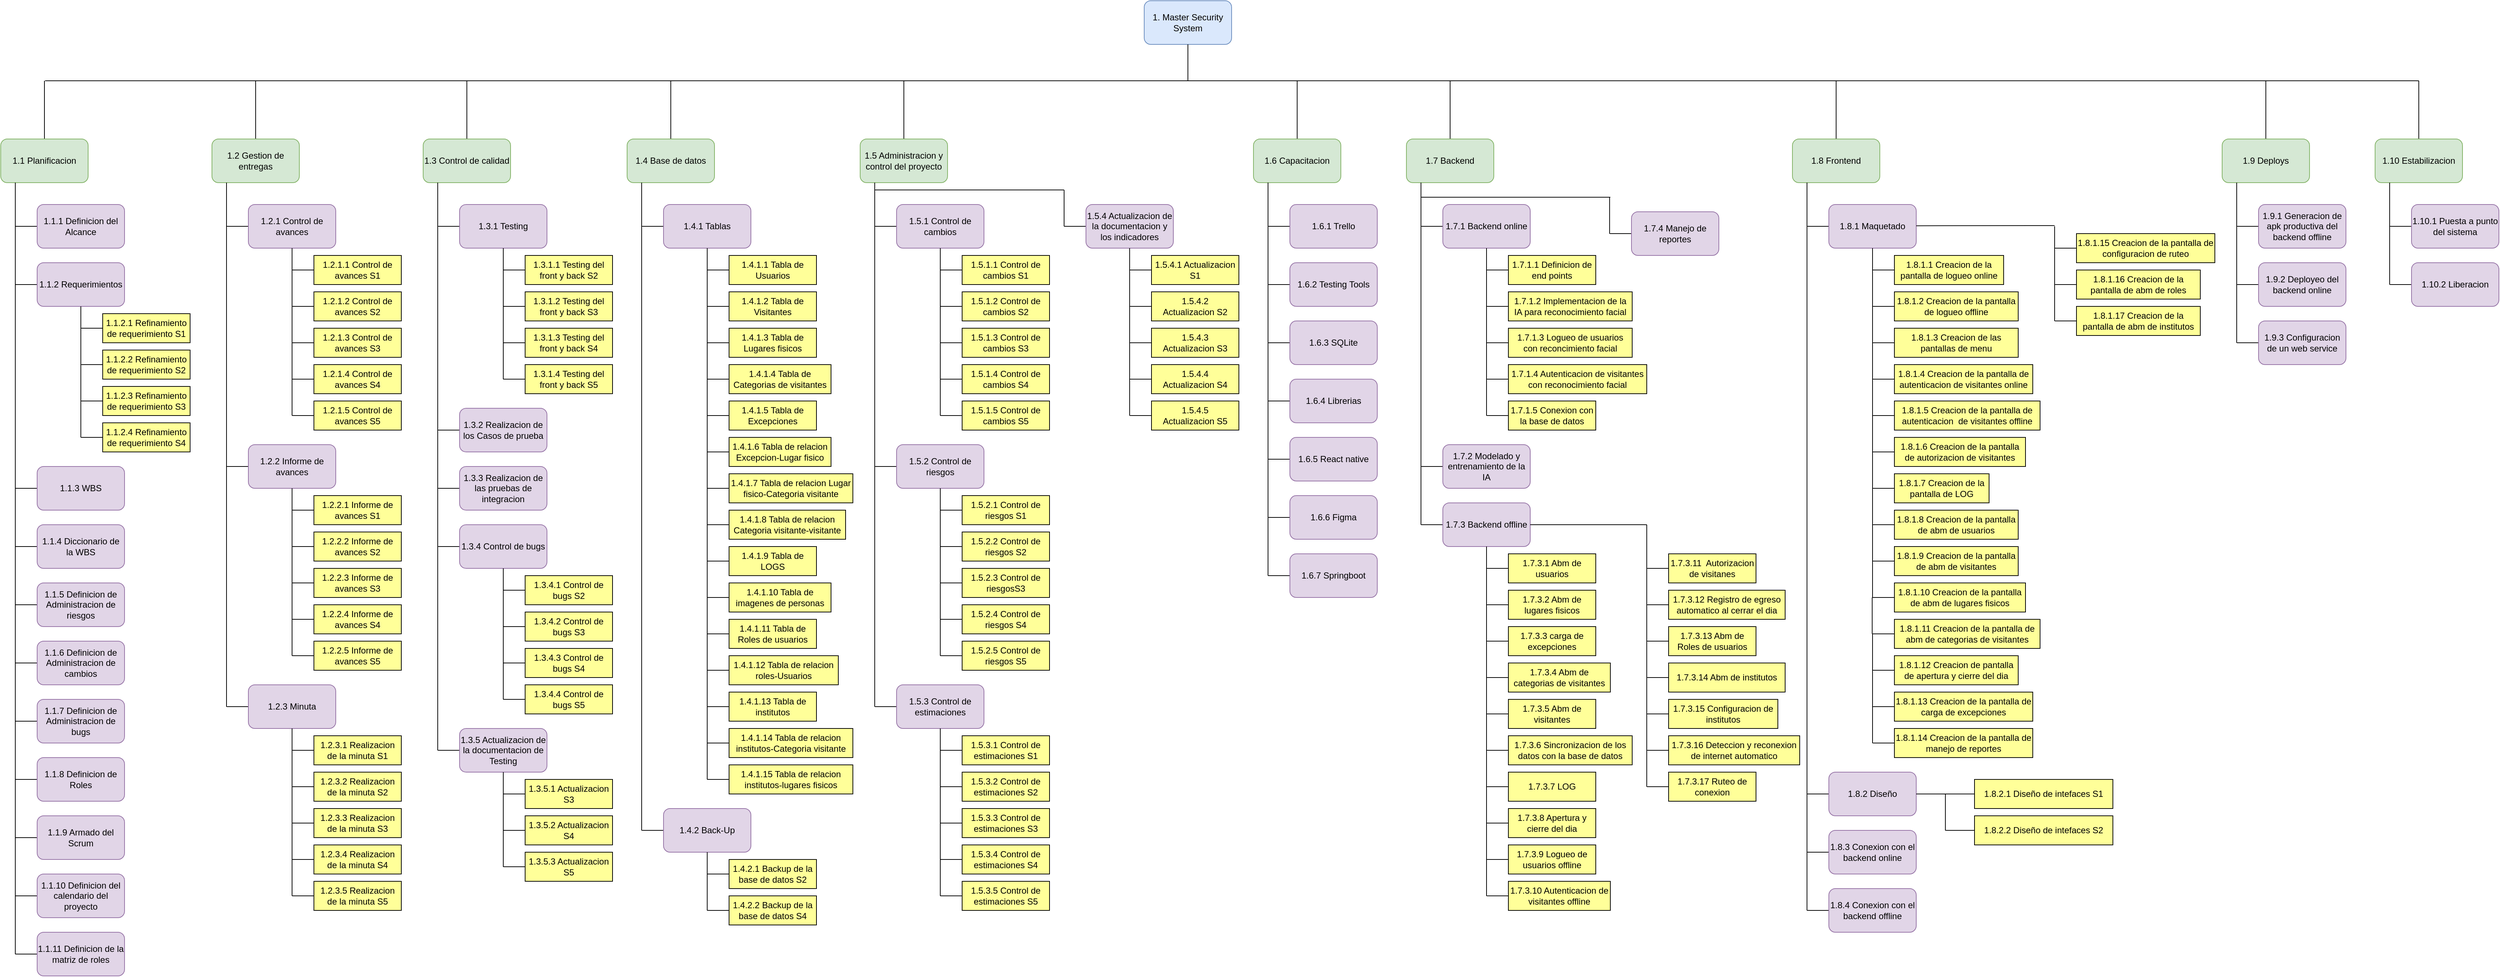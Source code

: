 <mxfile version="24.3.1" type="device">
  <diagram name="Página-1" id="8R1acGD2brgzuFJFoaWq">
    <mxGraphModel dx="1615" dy="815" grid="1" gridSize="10" guides="1" tooltips="1" connect="1" arrows="1" fold="1" page="1" pageScale="1" pageWidth="3550" pageHeight="1450" math="0" shadow="0">
      <root>
        <mxCell id="0" />
        <mxCell id="1" parent="0" />
        <mxCell id="8jaNI_x-NqVsXLAYibWx-1" value="1. Master Security System" style="rounded=1;whiteSpace=wrap;html=1;fillColor=#dae8fc;strokeColor=#6c8ebf;" parent="1" vertex="1">
          <mxGeometry x="1650" y="70" width="120" height="60" as="geometry" />
        </mxCell>
        <mxCell id="8jaNI_x-NqVsXLAYibWx-2" value="" style="endArrow=none;html=1;rounded=0;entryX=0.5;entryY=1;entryDx=0;entryDy=0;" parent="1" target="8jaNI_x-NqVsXLAYibWx-1" edge="1">
          <mxGeometry width="50" height="50" relative="1" as="geometry">
            <mxPoint x="1710" y="180" as="sourcePoint" />
            <mxPoint x="1780" y="170" as="targetPoint" />
          </mxGeometry>
        </mxCell>
        <mxCell id="8jaNI_x-NqVsXLAYibWx-3" value="" style="endArrow=none;html=1;rounded=0;" parent="1" edge="1">
          <mxGeometry width="50" height="50" relative="1" as="geometry">
            <mxPoint x="140.941" y="180" as="sourcePoint" />
            <mxPoint x="3400" y="180" as="targetPoint" />
          </mxGeometry>
        </mxCell>
        <mxCell id="8jaNI_x-NqVsXLAYibWx-4" value="" style="endArrow=none;html=1;rounded=0;exitX=0.5;exitY=0;exitDx=0;exitDy=0;" parent="1" source="8jaNI_x-NqVsXLAYibWx-16" edge="1">
          <mxGeometry width="50" height="50" relative="1" as="geometry">
            <mxPoint x="140" y="260" as="sourcePoint" />
            <mxPoint x="140" y="180" as="targetPoint" />
          </mxGeometry>
        </mxCell>
        <mxCell id="8jaNI_x-NqVsXLAYibWx-13" value="" style="endArrow=none;html=1;rounded=0;exitX=0.5;exitY=0;exitDx=0;exitDy=0;" parent="1" source="8jaNI_x-NqVsXLAYibWx-17" edge="1">
          <mxGeometry width="50" height="50" relative="1" as="geometry">
            <mxPoint x="430" y="260" as="sourcePoint" />
            <mxPoint x="430" y="180" as="targetPoint" />
          </mxGeometry>
        </mxCell>
        <mxCell id="8jaNI_x-NqVsXLAYibWx-16" value="1.1 Planificacion" style="rounded=1;whiteSpace=wrap;html=1;fillColor=#d5e8d4;strokeColor=#82b366;" parent="1" vertex="1">
          <mxGeometry x="80" y="260" width="120" height="60" as="geometry" />
        </mxCell>
        <mxCell id="8jaNI_x-NqVsXLAYibWx-17" value="1.2 Gestion de entregas" style="rounded=1;whiteSpace=wrap;html=1;fillColor=#d5e8d4;strokeColor=#82b366;" parent="1" vertex="1">
          <mxGeometry x="370" y="260" width="120" height="60" as="geometry" />
        </mxCell>
        <mxCell id="8jaNI_x-NqVsXLAYibWx-18" value="" style="endArrow=none;html=1;rounded=0;exitX=0.5;exitY=0;exitDx=0;exitDy=0;" parent="1" source="8jaNI_x-NqVsXLAYibWx-19" edge="1">
          <mxGeometry width="50" height="50" relative="1" as="geometry">
            <mxPoint x="720" y="260" as="sourcePoint" />
            <mxPoint x="720" y="180" as="targetPoint" />
          </mxGeometry>
        </mxCell>
        <mxCell id="8jaNI_x-NqVsXLAYibWx-19" value="1.3 Control de calidad" style="rounded=1;whiteSpace=wrap;html=1;fillColor=#d5e8d4;strokeColor=#82b366;" parent="1" vertex="1">
          <mxGeometry x="660" y="260" width="120" height="60" as="geometry" />
        </mxCell>
        <mxCell id="8jaNI_x-NqVsXLAYibWx-20" value="" style="endArrow=none;html=1;rounded=0;exitX=0.5;exitY=0;exitDx=0;exitDy=0;" parent="1" source="8jaNI_x-NqVsXLAYibWx-21" edge="1">
          <mxGeometry width="50" height="50" relative="1" as="geometry">
            <mxPoint x="1000" y="260" as="sourcePoint" />
            <mxPoint x="1000" y="180" as="targetPoint" />
          </mxGeometry>
        </mxCell>
        <mxCell id="8jaNI_x-NqVsXLAYibWx-21" value="1.4 Base de datos" style="rounded=1;whiteSpace=wrap;html=1;fillColor=#d5e8d4;strokeColor=#82b366;" parent="1" vertex="1">
          <mxGeometry x="940" y="260" width="120" height="60" as="geometry" />
        </mxCell>
        <mxCell id="8jaNI_x-NqVsXLAYibWx-26" value="" style="endArrow=none;html=1;rounded=0;exitX=0.5;exitY=0;exitDx=0;exitDy=0;" parent="1" source="8jaNI_x-NqVsXLAYibWx-27" edge="1">
          <mxGeometry width="50" height="50" relative="1" as="geometry">
            <mxPoint x="1840" y="290" as="sourcePoint" />
            <mxPoint x="2600" y="180" as="targetPoint" />
          </mxGeometry>
        </mxCell>
        <mxCell id="8jaNI_x-NqVsXLAYibWx-27" value="1.8 Frontend" style="rounded=1;whiteSpace=wrap;html=1;fillColor=#d5e8d4;strokeColor=#82b366;" parent="1" vertex="1">
          <mxGeometry x="2540" y="260" width="120" height="60" as="geometry" />
        </mxCell>
        <mxCell id="8jaNI_x-NqVsXLAYibWx-28" value="" style="endArrow=none;html=1;rounded=0;exitX=0.5;exitY=0;exitDx=0;exitDy=0;" parent="1" source="8jaNI_x-NqVsXLAYibWx-29" edge="1">
          <mxGeometry width="50" height="50" relative="1" as="geometry">
            <mxPoint x="2070" y="260" as="sourcePoint" />
            <mxPoint x="2070" y="180" as="targetPoint" />
          </mxGeometry>
        </mxCell>
        <mxCell id="8jaNI_x-NqVsXLAYibWx-29" value="1.7 Backend" style="rounded=1;whiteSpace=wrap;html=1;fillColor=#d5e8d4;strokeColor=#82b366;" parent="1" vertex="1">
          <mxGeometry x="2010" y="260" width="120" height="60" as="geometry" />
        </mxCell>
        <mxCell id="8jaNI_x-NqVsXLAYibWx-30" value="" style="endArrow=none;html=1;rounded=0;exitX=0.5;exitY=0;exitDx=0;exitDy=0;" parent="1" source="8jaNI_x-NqVsXLAYibWx-31" edge="1">
          <mxGeometry width="50" height="50" relative="1" as="geometry">
            <mxPoint x="1510" y="290" as="sourcePoint" />
            <mxPoint x="1860" y="180" as="targetPoint" />
          </mxGeometry>
        </mxCell>
        <mxCell id="8jaNI_x-NqVsXLAYibWx-31" value="1.6 Capacitacion" style="rounded=1;whiteSpace=wrap;html=1;fillColor=#d5e8d4;strokeColor=#82b366;" parent="1" vertex="1">
          <mxGeometry x="1800" y="260" width="120" height="60" as="geometry" />
        </mxCell>
        <mxCell id="8jaNI_x-NqVsXLAYibWx-32" value="" style="endArrow=none;html=1;rounded=0;exitX=0.5;exitY=0;exitDx=0;exitDy=0;" parent="1" source="8jaNI_x-NqVsXLAYibWx-33" edge="1">
          <mxGeometry width="50" height="50" relative="1" as="geometry">
            <mxPoint x="1320" y="260" as="sourcePoint" />
            <mxPoint x="1320" y="180" as="targetPoint" />
          </mxGeometry>
        </mxCell>
        <mxCell id="8jaNI_x-NqVsXLAYibWx-33" value="1.5 Administracion y control del proyecto" style="rounded=1;whiteSpace=wrap;html=1;fillColor=#d5e8d4;strokeColor=#82b366;" parent="1" vertex="1">
          <mxGeometry x="1260" y="260" width="120" height="60" as="geometry" />
        </mxCell>
        <mxCell id="8jaNI_x-NqVsXLAYibWx-34" value="" style="endArrow=none;html=1;rounded=0;exitX=0.5;exitY=0;exitDx=0;exitDy=0;" parent="1" source="8jaNI_x-NqVsXLAYibWx-35" edge="1">
          <mxGeometry width="50" height="50" relative="1" as="geometry">
            <mxPoint x="2430" y="290" as="sourcePoint" />
            <mxPoint x="3190" y="180" as="targetPoint" />
          </mxGeometry>
        </mxCell>
        <mxCell id="8jaNI_x-NqVsXLAYibWx-35" value="1.9 Deploys" style="rounded=1;whiteSpace=wrap;html=1;fillColor=#d5e8d4;strokeColor=#82b366;" parent="1" vertex="1">
          <mxGeometry x="3130" y="260" width="120" height="60" as="geometry" />
        </mxCell>
        <mxCell id="8jaNI_x-NqVsXLAYibWx-38" value="" style="endArrow=none;html=1;rounded=0;exitX=0.5;exitY=0;exitDx=0;exitDy=0;" parent="1" source="8jaNI_x-NqVsXLAYibWx-39" edge="1">
          <mxGeometry width="50" height="50" relative="1" as="geometry">
            <mxPoint x="2640" y="290" as="sourcePoint" />
            <mxPoint x="3400" y="180" as="targetPoint" />
          </mxGeometry>
        </mxCell>
        <mxCell id="8jaNI_x-NqVsXLAYibWx-39" value="1.10 Estabilizacion" style="rounded=1;whiteSpace=wrap;html=1;fillColor=#d5e8d4;strokeColor=#82b366;" parent="1" vertex="1">
          <mxGeometry x="3340" y="260" width="120" height="60" as="geometry" />
        </mxCell>
        <mxCell id="8jaNI_x-NqVsXLAYibWx-40" value="" style="endArrow=none;html=1;rounded=0;entryX=0.25;entryY=1;entryDx=0;entryDy=0;" parent="1" edge="1">
          <mxGeometry width="50" height="50" relative="1" as="geometry">
            <mxPoint x="100" y="1380" as="sourcePoint" />
            <mxPoint x="100" y="320" as="targetPoint" />
          </mxGeometry>
        </mxCell>
        <mxCell id="8jaNI_x-NqVsXLAYibWx-41" value="" style="endArrow=none;html=1;rounded=0;exitX=0;exitY=0.5;exitDx=0;exitDy=0;" parent="1" source="8jaNI_x-NqVsXLAYibWx-43" edge="1">
          <mxGeometry width="50" height="50" relative="1" as="geometry">
            <mxPoint x="150" y="380" as="sourcePoint" />
            <mxPoint x="100" y="380" as="targetPoint" />
          </mxGeometry>
        </mxCell>
        <mxCell id="8jaNI_x-NqVsXLAYibWx-43" value="1.1.1 Definicion del Alcance" style="rounded=1;whiteSpace=wrap;html=1;fillColor=#e1d5e7;strokeColor=#9673a6;" parent="1" vertex="1">
          <mxGeometry x="130" y="350" width="120" height="60" as="geometry" />
        </mxCell>
        <mxCell id="8jaNI_x-NqVsXLAYibWx-45" value="" style="endArrow=none;html=1;rounded=0;exitX=0;exitY=0.5;exitDx=0;exitDy=0;" parent="1" source="8jaNI_x-NqVsXLAYibWx-46" edge="1">
          <mxGeometry width="50" height="50" relative="1" as="geometry">
            <mxPoint x="150" y="460" as="sourcePoint" />
            <mxPoint x="100" y="460" as="targetPoint" />
          </mxGeometry>
        </mxCell>
        <mxCell id="8jaNI_x-NqVsXLAYibWx-46" value="1.1.2 Requerimientos" style="rounded=1;whiteSpace=wrap;html=1;fillColor=#e1d5e7;strokeColor=#9673a6;" parent="1" vertex="1">
          <mxGeometry x="130" y="430" width="120" height="60" as="geometry" />
        </mxCell>
        <mxCell id="8jaNI_x-NqVsXLAYibWx-47" value="" style="endArrow=none;html=1;rounded=0;exitX=0;exitY=0.5;exitDx=0;exitDy=0;" parent="1" source="8jaNI_x-NqVsXLAYibWx-48" edge="1">
          <mxGeometry width="50" height="50" relative="1" as="geometry">
            <mxPoint x="150" y="740" as="sourcePoint" />
            <mxPoint x="100" y="740" as="targetPoint" />
          </mxGeometry>
        </mxCell>
        <mxCell id="8jaNI_x-NqVsXLAYibWx-48" value="1.1.3 WBS" style="rounded=1;whiteSpace=wrap;html=1;fillColor=#e1d5e7;strokeColor=#9673a6;" parent="1" vertex="1">
          <mxGeometry x="130" y="710" width="120" height="60" as="geometry" />
        </mxCell>
        <mxCell id="8jaNI_x-NqVsXLAYibWx-49" value="" style="endArrow=none;html=1;rounded=0;exitX=0;exitY=0.5;exitDx=0;exitDy=0;" parent="1" source="8jaNI_x-NqVsXLAYibWx-50" edge="1">
          <mxGeometry width="50" height="50" relative="1" as="geometry">
            <mxPoint x="150" y="820" as="sourcePoint" />
            <mxPoint x="100" y="820" as="targetPoint" />
          </mxGeometry>
        </mxCell>
        <mxCell id="8jaNI_x-NqVsXLAYibWx-50" value="1.1.4 Diccionario de la WBS" style="rounded=1;whiteSpace=wrap;html=1;fillColor=#e1d5e7;strokeColor=#9673a6;" parent="1" vertex="1">
          <mxGeometry x="130" y="790" width="120" height="60" as="geometry" />
        </mxCell>
        <mxCell id="8jaNI_x-NqVsXLAYibWx-51" value="" style="endArrow=none;html=1;rounded=0;exitX=0;exitY=0.5;exitDx=0;exitDy=0;" parent="1" source="8jaNI_x-NqVsXLAYibWx-52" edge="1">
          <mxGeometry width="50" height="50" relative="1" as="geometry">
            <mxPoint x="150" y="900" as="sourcePoint" />
            <mxPoint x="100" y="900" as="targetPoint" />
          </mxGeometry>
        </mxCell>
        <mxCell id="8jaNI_x-NqVsXLAYibWx-52" value="1.1.5 Definicion de Administracion de riesgos" style="rounded=1;whiteSpace=wrap;html=1;fillColor=#e1d5e7;strokeColor=#9673a6;" parent="1" vertex="1">
          <mxGeometry x="130" y="870" width="120" height="60" as="geometry" />
        </mxCell>
        <mxCell id="8jaNI_x-NqVsXLAYibWx-53" value="" style="endArrow=none;html=1;rounded=0;exitX=0;exitY=0.5;exitDx=0;exitDy=0;" parent="1" source="8jaNI_x-NqVsXLAYibWx-54" edge="1">
          <mxGeometry width="50" height="50" relative="1" as="geometry">
            <mxPoint x="150" y="980" as="sourcePoint" />
            <mxPoint x="100" y="980" as="targetPoint" />
          </mxGeometry>
        </mxCell>
        <mxCell id="8jaNI_x-NqVsXLAYibWx-54" value="1.1.6 Definicion de Administracion de cambios" style="rounded=1;whiteSpace=wrap;html=1;fillColor=#e1d5e7;strokeColor=#9673a6;" parent="1" vertex="1">
          <mxGeometry x="130" y="950" width="120" height="60" as="geometry" />
        </mxCell>
        <mxCell id="8jaNI_x-NqVsXLAYibWx-55" value="" style="endArrow=none;html=1;rounded=0;entryX=0.25;entryY=1;entryDx=0;entryDy=0;" parent="1" edge="1">
          <mxGeometry width="50" height="50" relative="1" as="geometry">
            <mxPoint x="390" y="1040" as="sourcePoint" />
            <mxPoint x="390" y="320" as="targetPoint" />
          </mxGeometry>
        </mxCell>
        <mxCell id="8jaNI_x-NqVsXLAYibWx-56" value="" style="endArrow=none;html=1;rounded=0;exitX=0;exitY=0.5;exitDx=0;exitDy=0;" parent="1" source="8jaNI_x-NqVsXLAYibWx-57" edge="1">
          <mxGeometry width="50" height="50" relative="1" as="geometry">
            <mxPoint x="440" y="380" as="sourcePoint" />
            <mxPoint x="390" y="380" as="targetPoint" />
          </mxGeometry>
        </mxCell>
        <mxCell id="8jaNI_x-NqVsXLAYibWx-57" value="1.2.1 Control de avances" style="rounded=1;whiteSpace=wrap;html=1;fillColor=#e1d5e7;strokeColor=#9673a6;" parent="1" vertex="1">
          <mxGeometry x="420" y="350" width="120" height="60" as="geometry" />
        </mxCell>
        <mxCell id="8jaNI_x-NqVsXLAYibWx-58" value="" style="endArrow=none;html=1;rounded=0;exitX=0;exitY=0.5;exitDx=0;exitDy=0;" parent="1" source="8jaNI_x-NqVsXLAYibWx-59" edge="1">
          <mxGeometry width="50" height="50" relative="1" as="geometry">
            <mxPoint x="440" y="710" as="sourcePoint" />
            <mxPoint x="390" y="710" as="targetPoint" />
          </mxGeometry>
        </mxCell>
        <mxCell id="8jaNI_x-NqVsXLAYibWx-59" value="1.2.2 Informe de avances" style="rounded=1;whiteSpace=wrap;html=1;fillColor=#e1d5e7;strokeColor=#9673a6;" parent="1" vertex="1">
          <mxGeometry x="420" y="680" width="120" height="60" as="geometry" />
        </mxCell>
        <mxCell id="8jaNI_x-NqVsXLAYibWx-60" value="" style="endArrow=none;html=1;rounded=0;exitX=0;exitY=0.5;exitDx=0;exitDy=0;" parent="1" source="8jaNI_x-NqVsXLAYibWx-61" edge="1">
          <mxGeometry width="50" height="50" relative="1" as="geometry">
            <mxPoint x="440" y="1040" as="sourcePoint" />
            <mxPoint x="390" y="1040" as="targetPoint" />
          </mxGeometry>
        </mxCell>
        <mxCell id="8jaNI_x-NqVsXLAYibWx-61" value="1.2.3 Minuta" style="rounded=1;whiteSpace=wrap;html=1;fillColor=#e1d5e7;strokeColor=#9673a6;" parent="1" vertex="1">
          <mxGeometry x="420" y="1010" width="120" height="60" as="geometry" />
        </mxCell>
        <mxCell id="8jaNI_x-NqVsXLAYibWx-68" value="" style="endArrow=none;html=1;rounded=0;entryX=0.25;entryY=1;entryDx=0;entryDy=0;" parent="1" edge="1">
          <mxGeometry width="50" height="50" relative="1" as="geometry">
            <mxPoint x="680" y="1100" as="sourcePoint" />
            <mxPoint x="680" y="320" as="targetPoint" />
          </mxGeometry>
        </mxCell>
        <mxCell id="8jaNI_x-NqVsXLAYibWx-69" value="" style="endArrow=none;html=1;rounded=0;exitX=0;exitY=0.5;exitDx=0;exitDy=0;" parent="1" source="8jaNI_x-NqVsXLAYibWx-70" edge="1">
          <mxGeometry width="50" height="50" relative="1" as="geometry">
            <mxPoint x="730" y="380" as="sourcePoint" />
            <mxPoint x="680" y="380" as="targetPoint" />
          </mxGeometry>
        </mxCell>
        <mxCell id="8jaNI_x-NqVsXLAYibWx-70" value="1.3.1 Testing" style="rounded=1;whiteSpace=wrap;html=1;fillColor=#e1d5e7;strokeColor=#9673a6;" parent="1" vertex="1">
          <mxGeometry x="710" y="350" width="120" height="60" as="geometry" />
        </mxCell>
        <mxCell id="8jaNI_x-NqVsXLAYibWx-73" value="" style="endArrow=none;html=1;rounded=0;exitX=0;exitY=0.5;exitDx=0;exitDy=0;" parent="1" source="8jaNI_x-NqVsXLAYibWx-74" edge="1">
          <mxGeometry width="50" height="50" relative="1" as="geometry">
            <mxPoint x="730" y="740" as="sourcePoint" />
            <mxPoint x="680" y="740" as="targetPoint" />
          </mxGeometry>
        </mxCell>
        <mxCell id="8jaNI_x-NqVsXLAYibWx-74" value="1.3.3 Realizacion de las pruebas de integracion" style="rounded=1;whiteSpace=wrap;html=1;fillColor=#e1d5e7;strokeColor=#9673a6;" parent="1" vertex="1">
          <mxGeometry x="710" y="710" width="120" height="60" as="geometry" />
        </mxCell>
        <mxCell id="8jaNI_x-NqVsXLAYibWx-75" value="" style="endArrow=none;html=1;rounded=0;exitX=0;exitY=0.5;exitDx=0;exitDy=0;" parent="1" source="8jaNI_x-NqVsXLAYibWx-76" edge="1">
          <mxGeometry width="50" height="50" relative="1" as="geometry">
            <mxPoint x="730" y="1100" as="sourcePoint" />
            <mxPoint x="680" y="1100" as="targetPoint" />
          </mxGeometry>
        </mxCell>
        <mxCell id="8jaNI_x-NqVsXLAYibWx-76" value="1.3.5 Actualizacion de la documentacion de Testing" style="rounded=1;whiteSpace=wrap;html=1;fillColor=#e1d5e7;strokeColor=#9673a6;" parent="1" vertex="1">
          <mxGeometry x="710" y="1070" width="120" height="60" as="geometry" />
        </mxCell>
        <mxCell id="8jaNI_x-NqVsXLAYibWx-81" value="" style="endArrow=none;html=1;rounded=0;entryX=0.25;entryY=1;entryDx=0;entryDy=0;" parent="1" edge="1">
          <mxGeometry width="50" height="50" relative="1" as="geometry">
            <mxPoint x="960" y="1210" as="sourcePoint" />
            <mxPoint x="960" y="320" as="targetPoint" />
          </mxGeometry>
        </mxCell>
        <mxCell id="8jaNI_x-NqVsXLAYibWx-82" value="" style="endArrow=none;html=1;rounded=0;exitX=0;exitY=0.5;exitDx=0;exitDy=0;" parent="1" source="8jaNI_x-NqVsXLAYibWx-83" edge="1">
          <mxGeometry width="50" height="50" relative="1" as="geometry">
            <mxPoint x="1010" y="380" as="sourcePoint" />
            <mxPoint x="960" y="380" as="targetPoint" />
          </mxGeometry>
        </mxCell>
        <mxCell id="8jaNI_x-NqVsXLAYibWx-83" value="1.4.1 Tablas" style="rounded=1;whiteSpace=wrap;html=1;fillColor=#e1d5e7;strokeColor=#9673a6;" parent="1" vertex="1">
          <mxGeometry x="990" y="350" width="120" height="60" as="geometry" />
        </mxCell>
        <mxCell id="8jaNI_x-NqVsXLAYibWx-84" value="" style="endArrow=none;html=1;rounded=0;exitX=0;exitY=0.5;exitDx=0;exitDy=0;" parent="1" source="8jaNI_x-NqVsXLAYibWx-85" edge="1">
          <mxGeometry width="50" height="50" relative="1" as="geometry">
            <mxPoint x="1010" y="1210" as="sourcePoint" />
            <mxPoint x="960" y="1210" as="targetPoint" />
          </mxGeometry>
        </mxCell>
        <mxCell id="8jaNI_x-NqVsXLAYibWx-85" value="1.4.2 Back-Up" style="rounded=1;whiteSpace=wrap;html=1;fillColor=#e1d5e7;strokeColor=#9673a6;" parent="1" vertex="1">
          <mxGeometry x="990" y="1180" width="120" height="60" as="geometry" />
        </mxCell>
        <mxCell id="8jaNI_x-NqVsXLAYibWx-94" value="" style="endArrow=none;html=1;rounded=0;entryX=0.25;entryY=1;entryDx=0;entryDy=0;" parent="1" edge="1">
          <mxGeometry width="50" height="50" relative="1" as="geometry">
            <mxPoint x="1280" y="1040" as="sourcePoint" />
            <mxPoint x="1280" y="320" as="targetPoint" />
          </mxGeometry>
        </mxCell>
        <mxCell id="8jaNI_x-NqVsXLAYibWx-101" value="" style="endArrow=none;html=1;rounded=0;exitX=0;exitY=0.5;exitDx=0;exitDy=0;" parent="1" source="8jaNI_x-NqVsXLAYibWx-102" edge="1">
          <mxGeometry width="50" height="50" relative="1" as="geometry">
            <mxPoint x="1330" y="380" as="sourcePoint" />
            <mxPoint x="1280" y="380" as="targetPoint" />
          </mxGeometry>
        </mxCell>
        <mxCell id="8jaNI_x-NqVsXLAYibWx-102" value="1.5.1 Control de cambios" style="rounded=1;whiteSpace=wrap;html=1;fillColor=#e1d5e7;strokeColor=#9673a6;" parent="1" vertex="1">
          <mxGeometry x="1310" y="350" width="120" height="60" as="geometry" />
        </mxCell>
        <mxCell id="8jaNI_x-NqVsXLAYibWx-105" value="" style="endArrow=none;html=1;rounded=0;exitX=0;exitY=0.5;exitDx=0;exitDy=0;" parent="1" source="8jaNI_x-NqVsXLAYibWx-106" edge="1">
          <mxGeometry width="50" height="50" relative="1" as="geometry">
            <mxPoint x="1590" y="380" as="sourcePoint" />
            <mxPoint x="1540" y="380" as="targetPoint" />
          </mxGeometry>
        </mxCell>
        <mxCell id="8jaNI_x-NqVsXLAYibWx-106" value="1.5.4 Actualizacion de la documentacion y los indicadores" style="rounded=1;whiteSpace=wrap;html=1;fillColor=#e1d5e7;strokeColor=#9673a6;" parent="1" vertex="1">
          <mxGeometry x="1570" y="350" width="120" height="60" as="geometry" />
        </mxCell>
        <mxCell id="8jaNI_x-NqVsXLAYibWx-107" value="" style="endArrow=none;html=1;rounded=0;entryX=0.25;entryY=1;entryDx=0;entryDy=0;" parent="1" edge="1">
          <mxGeometry width="50" height="50" relative="1" as="geometry">
            <mxPoint x="1820" y="860" as="sourcePoint" />
            <mxPoint x="1820" y="320" as="targetPoint" />
          </mxGeometry>
        </mxCell>
        <mxCell id="8jaNI_x-NqVsXLAYibWx-108" value="" style="endArrow=none;html=1;rounded=0;exitX=0;exitY=0.5;exitDx=0;exitDy=0;" parent="1" source="8jaNI_x-NqVsXLAYibWx-109" edge="1">
          <mxGeometry width="50" height="50" relative="1" as="geometry">
            <mxPoint x="1870" y="380" as="sourcePoint" />
            <mxPoint x="1820" y="380" as="targetPoint" />
          </mxGeometry>
        </mxCell>
        <mxCell id="8jaNI_x-NqVsXLAYibWx-109" value="1.6.1 Trello" style="rounded=1;whiteSpace=wrap;html=1;fillColor=#e1d5e7;strokeColor=#9673a6;" parent="1" vertex="1">
          <mxGeometry x="1850" y="350" width="120" height="60" as="geometry" />
        </mxCell>
        <mxCell id="8jaNI_x-NqVsXLAYibWx-110" value="" style="endArrow=none;html=1;rounded=0;exitX=0;exitY=0.5;exitDx=0;exitDy=0;" parent="1" source="8jaNI_x-NqVsXLAYibWx-111" edge="1">
          <mxGeometry width="50" height="50" relative="1" as="geometry">
            <mxPoint x="1870" y="460" as="sourcePoint" />
            <mxPoint x="1820" y="460" as="targetPoint" />
          </mxGeometry>
        </mxCell>
        <mxCell id="8jaNI_x-NqVsXLAYibWx-111" value="1.6.2 Testing Tools" style="rounded=1;whiteSpace=wrap;html=1;fillColor=#e1d5e7;strokeColor=#9673a6;" parent="1" vertex="1">
          <mxGeometry x="1850" y="430" width="120" height="60" as="geometry" />
        </mxCell>
        <mxCell id="8jaNI_x-NqVsXLAYibWx-112" value="" style="endArrow=none;html=1;rounded=0;exitX=0;exitY=0.5;exitDx=0;exitDy=0;" parent="1" source="8jaNI_x-NqVsXLAYibWx-113" edge="1">
          <mxGeometry width="50" height="50" relative="1" as="geometry">
            <mxPoint x="1870" y="540" as="sourcePoint" />
            <mxPoint x="1820" y="540" as="targetPoint" />
          </mxGeometry>
        </mxCell>
        <mxCell id="8jaNI_x-NqVsXLAYibWx-113" value="1.6.3 SQLite" style="rounded=1;whiteSpace=wrap;html=1;fillColor=#e1d5e7;strokeColor=#9673a6;" parent="1" vertex="1">
          <mxGeometry x="1850" y="510" width="120" height="60" as="geometry" />
        </mxCell>
        <mxCell id="8jaNI_x-NqVsXLAYibWx-114" value="" style="endArrow=none;html=1;rounded=0;exitX=0;exitY=0.5;exitDx=0;exitDy=0;" parent="1" source="8jaNI_x-NqVsXLAYibWx-115" edge="1">
          <mxGeometry width="50" height="50" relative="1" as="geometry">
            <mxPoint x="1870" y="620" as="sourcePoint" />
            <mxPoint x="1820" y="620" as="targetPoint" />
          </mxGeometry>
        </mxCell>
        <mxCell id="8jaNI_x-NqVsXLAYibWx-115" value="1.6.4 Librerias" style="rounded=1;whiteSpace=wrap;html=1;fillColor=#e1d5e7;strokeColor=#9673a6;" parent="1" vertex="1">
          <mxGeometry x="1850" y="590" width="120" height="60" as="geometry" />
        </mxCell>
        <mxCell id="8jaNI_x-NqVsXLAYibWx-116" value="" style="endArrow=none;html=1;rounded=0;exitX=0;exitY=0.5;exitDx=0;exitDy=0;" parent="1" source="8jaNI_x-NqVsXLAYibWx-117" edge="1">
          <mxGeometry width="50" height="50" relative="1" as="geometry">
            <mxPoint x="1870" y="700" as="sourcePoint" />
            <mxPoint x="1820" y="700" as="targetPoint" />
          </mxGeometry>
        </mxCell>
        <mxCell id="8jaNI_x-NqVsXLAYibWx-117" value="1.6.5 React native" style="rounded=1;whiteSpace=wrap;html=1;fillColor=#e1d5e7;strokeColor=#9673a6;" parent="1" vertex="1">
          <mxGeometry x="1850" y="670" width="120" height="60" as="geometry" />
        </mxCell>
        <mxCell id="8jaNI_x-NqVsXLAYibWx-120" value="" style="endArrow=none;html=1;rounded=0;entryX=0.25;entryY=1;entryDx=0;entryDy=0;" parent="1" edge="1">
          <mxGeometry width="50" height="50" relative="1" as="geometry">
            <mxPoint x="2030" y="790" as="sourcePoint" />
            <mxPoint x="2030" y="320" as="targetPoint" />
          </mxGeometry>
        </mxCell>
        <mxCell id="8jaNI_x-NqVsXLAYibWx-123" value="" style="endArrow=none;html=1;rounded=0;exitX=0;exitY=0.5;exitDx=0;exitDy=0;" parent="1" source="8jaNI_x-NqVsXLAYibWx-124" edge="1">
          <mxGeometry width="50" height="50" relative="1" as="geometry">
            <mxPoint x="2080" y="710" as="sourcePoint" />
            <mxPoint x="2030" y="710" as="targetPoint" />
          </mxGeometry>
        </mxCell>
        <mxCell id="8jaNI_x-NqVsXLAYibWx-124" value="1.7.2 Modelado y entrenamiento de la IA" style="rounded=1;whiteSpace=wrap;html=1;fillColor=#e1d5e7;strokeColor=#9673a6;" parent="1" vertex="1">
          <mxGeometry x="2060" y="680" width="120" height="60" as="geometry" />
        </mxCell>
        <mxCell id="8jaNI_x-NqVsXLAYibWx-133" value="" style="endArrow=none;html=1;rounded=0;entryX=0.25;entryY=1;entryDx=0;entryDy=0;" parent="1" edge="1">
          <mxGeometry width="50" height="50" relative="1" as="geometry">
            <mxPoint x="2560" y="1320" as="sourcePoint" />
            <mxPoint x="2560" y="320" as="targetPoint" />
          </mxGeometry>
        </mxCell>
        <mxCell id="8jaNI_x-NqVsXLAYibWx-134" value="" style="endArrow=none;html=1;rounded=0;exitX=0;exitY=0.5;exitDx=0;exitDy=0;" parent="1" source="8jaNI_x-NqVsXLAYibWx-135" edge="1">
          <mxGeometry width="50" height="50" relative="1" as="geometry">
            <mxPoint x="2610" y="380" as="sourcePoint" />
            <mxPoint x="2560" y="380" as="targetPoint" />
          </mxGeometry>
        </mxCell>
        <mxCell id="8jaNI_x-NqVsXLAYibWx-135" value="1.8.1 Maquetado" style="rounded=1;whiteSpace=wrap;html=1;fillColor=#e1d5e7;strokeColor=#9673a6;" parent="1" vertex="1">
          <mxGeometry x="2590" y="350" width="120" height="60" as="geometry" />
        </mxCell>
        <mxCell id="8jaNI_x-NqVsXLAYibWx-138" value="" style="endArrow=none;html=1;rounded=0;exitX=0;exitY=0.5;exitDx=0;exitDy=0;" parent="1" source="8jaNI_x-NqVsXLAYibWx-139" edge="1">
          <mxGeometry width="50" height="50" relative="1" as="geometry">
            <mxPoint x="2610" y="1240" as="sourcePoint" />
            <mxPoint x="2560" y="1240" as="targetPoint" />
          </mxGeometry>
        </mxCell>
        <mxCell id="8jaNI_x-NqVsXLAYibWx-139" value="1.8.3 Conexion con el backend online" style="rounded=1;whiteSpace=wrap;html=1;fillColor=#e1d5e7;strokeColor=#9673a6;" parent="1" vertex="1">
          <mxGeometry x="2590" y="1210" width="120" height="60" as="geometry" />
        </mxCell>
        <mxCell id="8jaNI_x-NqVsXLAYibWx-140" value="" style="endArrow=none;html=1;rounded=0;exitX=0;exitY=0.5;exitDx=0;exitDy=0;" parent="1" source="8jaNI_x-NqVsXLAYibWx-141" edge="1">
          <mxGeometry width="50" height="50" relative="1" as="geometry">
            <mxPoint x="2610" y="1160" as="sourcePoint" />
            <mxPoint x="2560" y="1160" as="targetPoint" />
          </mxGeometry>
        </mxCell>
        <mxCell id="8jaNI_x-NqVsXLAYibWx-141" value="1.8.2 Diseño" style="rounded=1;whiteSpace=wrap;html=1;fillColor=#e1d5e7;strokeColor=#9673a6;" parent="1" vertex="1">
          <mxGeometry x="2590" y="1130" width="120" height="60" as="geometry" />
        </mxCell>
        <mxCell id="8jaNI_x-NqVsXLAYibWx-146" value="" style="endArrow=none;html=1;rounded=0;entryX=0.25;entryY=1;entryDx=0;entryDy=0;" parent="1" edge="1">
          <mxGeometry width="50" height="50" relative="1" as="geometry">
            <mxPoint x="3150" y="540" as="sourcePoint" />
            <mxPoint x="3150" y="320" as="targetPoint" />
          </mxGeometry>
        </mxCell>
        <mxCell id="8jaNI_x-NqVsXLAYibWx-147" value="" style="endArrow=none;html=1;rounded=0;exitX=0;exitY=0.5;exitDx=0;exitDy=0;" parent="1" source="8jaNI_x-NqVsXLAYibWx-148" edge="1">
          <mxGeometry width="50" height="50" relative="1" as="geometry">
            <mxPoint x="3200" y="380" as="sourcePoint" />
            <mxPoint x="3150" y="380" as="targetPoint" />
          </mxGeometry>
        </mxCell>
        <mxCell id="8jaNI_x-NqVsXLAYibWx-148" value="1.9.1 Generacion de apk productiva del backend offline" style="rounded=1;whiteSpace=wrap;html=1;fillColor=#e1d5e7;strokeColor=#9673a6;" parent="1" vertex="1">
          <mxGeometry x="3180" y="350" width="120" height="60" as="geometry" />
        </mxCell>
        <mxCell id="8jaNI_x-NqVsXLAYibWx-149" value="" style="endArrow=none;html=1;rounded=0;exitX=0;exitY=0.5;exitDx=0;exitDy=0;" parent="1" source="8jaNI_x-NqVsXLAYibWx-150" edge="1">
          <mxGeometry width="50" height="50" relative="1" as="geometry">
            <mxPoint x="3200" y="460" as="sourcePoint" />
            <mxPoint x="3150" y="460" as="targetPoint" />
          </mxGeometry>
        </mxCell>
        <mxCell id="8jaNI_x-NqVsXLAYibWx-150" value="1.9.2 Deployeo del backend online" style="rounded=1;whiteSpace=wrap;html=1;fillColor=#e1d5e7;strokeColor=#9673a6;" parent="1" vertex="1">
          <mxGeometry x="3180" y="430" width="120" height="60" as="geometry" />
        </mxCell>
        <mxCell id="8jaNI_x-NqVsXLAYibWx-151" value="" style="endArrow=none;html=1;rounded=0;exitX=0;exitY=0.5;exitDx=0;exitDy=0;" parent="1" source="8jaNI_x-NqVsXLAYibWx-152" edge="1">
          <mxGeometry width="50" height="50" relative="1" as="geometry">
            <mxPoint x="3200" y="540" as="sourcePoint" />
            <mxPoint x="3150" y="540" as="targetPoint" />
          </mxGeometry>
        </mxCell>
        <mxCell id="8jaNI_x-NqVsXLAYibWx-152" value="1.9.3 Configuracion de un web service" style="rounded=1;whiteSpace=wrap;html=1;fillColor=#e1d5e7;strokeColor=#9673a6;" parent="1" vertex="1">
          <mxGeometry x="3180" y="510" width="120" height="60" as="geometry" />
        </mxCell>
        <mxCell id="8jaNI_x-NqVsXLAYibWx-172" value="" style="endArrow=none;html=1;rounded=0;entryX=0.25;entryY=1;entryDx=0;entryDy=0;" parent="1" edge="1">
          <mxGeometry width="50" height="50" relative="1" as="geometry">
            <mxPoint x="3360" y="460" as="sourcePoint" />
            <mxPoint x="3360" y="320" as="targetPoint" />
          </mxGeometry>
        </mxCell>
        <mxCell id="8jaNI_x-NqVsXLAYibWx-173" value="" style="endArrow=none;html=1;rounded=0;exitX=0;exitY=0.5;exitDx=0;exitDy=0;" parent="1" source="8jaNI_x-NqVsXLAYibWx-174" edge="1">
          <mxGeometry width="50" height="50" relative="1" as="geometry">
            <mxPoint x="3410" y="380" as="sourcePoint" />
            <mxPoint x="3360" y="380" as="targetPoint" />
          </mxGeometry>
        </mxCell>
        <mxCell id="8jaNI_x-NqVsXLAYibWx-174" value="1.10.1 Puesta a punto del sistema" style="rounded=1;whiteSpace=wrap;html=1;fillColor=#e1d5e7;strokeColor=#9673a6;" parent="1" vertex="1">
          <mxGeometry x="3390" y="350" width="120" height="60" as="geometry" />
        </mxCell>
        <mxCell id="8jaNI_x-NqVsXLAYibWx-175" value="" style="endArrow=none;html=1;rounded=0;exitX=0;exitY=0.5;exitDx=0;exitDy=0;" parent="1" source="8jaNI_x-NqVsXLAYibWx-176" edge="1">
          <mxGeometry width="50" height="50" relative="1" as="geometry">
            <mxPoint x="3410" y="460" as="sourcePoint" />
            <mxPoint x="3360" y="460" as="targetPoint" />
          </mxGeometry>
        </mxCell>
        <mxCell id="8jaNI_x-NqVsXLAYibWx-176" value="1.10.2 Liberacion" style="rounded=1;whiteSpace=wrap;html=1;fillColor=#e1d5e7;strokeColor=#9673a6;" parent="1" vertex="1">
          <mxGeometry x="3390" y="430" width="120" height="60" as="geometry" />
        </mxCell>
        <mxCell id="8jaNI_x-NqVsXLAYibWx-185" value="" style="endArrow=none;html=1;rounded=0;exitX=0;exitY=0.5;exitDx=0;exitDy=0;" parent="1" source="8jaNI_x-NqVsXLAYibWx-186" edge="1">
          <mxGeometry width="50" height="50" relative="1" as="geometry">
            <mxPoint x="150" y="1140" as="sourcePoint" />
            <mxPoint x="100" y="1140" as="targetPoint" />
          </mxGeometry>
        </mxCell>
        <mxCell id="8jaNI_x-NqVsXLAYibWx-186" value="1.1.8 Definicion de Roles" style="rounded=1;whiteSpace=wrap;html=1;fillColor=#e1d5e7;strokeColor=#9673a6;" parent="1" vertex="1">
          <mxGeometry x="130" y="1110" width="120" height="60" as="geometry" />
        </mxCell>
        <mxCell id="8jaNI_x-NqVsXLAYibWx-192" value="" style="endArrow=none;html=1;rounded=0;exitX=0;exitY=0.5;exitDx=0;exitDy=0;" parent="1" source="8jaNI_x-NqVsXLAYibWx-193" edge="1">
          <mxGeometry width="50" height="50" relative="1" as="geometry">
            <mxPoint x="1870" y="780" as="sourcePoint" />
            <mxPoint x="1820" y="780" as="targetPoint" />
          </mxGeometry>
        </mxCell>
        <mxCell id="8jaNI_x-NqVsXLAYibWx-193" value="1.6.6 Figma" style="rounded=1;whiteSpace=wrap;html=1;fillColor=#e1d5e7;strokeColor=#9673a6;" parent="1" vertex="1">
          <mxGeometry x="1850" y="750" width="120" height="60" as="geometry" />
        </mxCell>
        <mxCell id="8jaNI_x-NqVsXLAYibWx-196" value="" style="endArrow=none;html=1;rounded=0;exitX=0;exitY=0.5;exitDx=0;exitDy=0;" parent="1" source="8jaNI_x-NqVsXLAYibWx-197" edge="1">
          <mxGeometry width="50" height="50" relative="1" as="geometry">
            <mxPoint x="730" y="820" as="sourcePoint" />
            <mxPoint x="680" y="820" as="targetPoint" />
          </mxGeometry>
        </mxCell>
        <mxCell id="8jaNI_x-NqVsXLAYibWx-197" value="1.3.4 Control de bugs" style="rounded=1;whiteSpace=wrap;html=1;fillColor=#e1d5e7;strokeColor=#9673a6;" parent="1" vertex="1">
          <mxGeometry x="710" y="790" width="120" height="60" as="geometry" />
        </mxCell>
        <mxCell id="8jaNI_x-NqVsXLAYibWx-200" value="" style="endArrow=none;html=1;rounded=0;exitX=0;exitY=0.5;exitDx=0;exitDy=0;" parent="1" source="8jaNI_x-NqVsXLAYibWx-201" edge="1">
          <mxGeometry width="50" height="50" relative="1" as="geometry">
            <mxPoint x="150" y="1060" as="sourcePoint" />
            <mxPoint x="100" y="1060" as="targetPoint" />
          </mxGeometry>
        </mxCell>
        <mxCell id="8jaNI_x-NqVsXLAYibWx-201" value="1.1.7 Definicion de Administracion de bugs" style="rounded=1;whiteSpace=wrap;html=1;fillColor=#e1d5e7;strokeColor=#9673a6;" parent="1" vertex="1">
          <mxGeometry x="130" y="1030" width="120" height="60" as="geometry" />
        </mxCell>
        <mxCell id="bZbmGFkSJGshylbk5L1J-1" value="" style="endArrow=none;html=1;rounded=0;exitX=0;exitY=0.5;exitDx=0;exitDy=0;" parent="1" source="bZbmGFkSJGshylbk5L1J-3" edge="1">
          <mxGeometry width="50" height="50" relative="1" as="geometry">
            <mxPoint x="220" y="520" as="sourcePoint" />
            <mxPoint x="190" y="520" as="targetPoint" />
          </mxGeometry>
        </mxCell>
        <mxCell id="bZbmGFkSJGshylbk5L1J-2" value="" style="endArrow=none;html=1;rounded=0;entryX=0.5;entryY=1;entryDx=0;entryDy=0;" parent="1" target="8jaNI_x-NqVsXLAYibWx-46" edge="1">
          <mxGeometry width="50" height="50" relative="1" as="geometry">
            <mxPoint x="190" y="520" as="sourcePoint" />
            <mxPoint x="190" y="530" as="targetPoint" />
          </mxGeometry>
        </mxCell>
        <mxCell id="bZbmGFkSJGshylbk5L1J-3" value="1.1.2.1 Refinamiento de requerimiento S1" style="rounded=0;whiteSpace=wrap;html=1;fillColor=#FFFF99;" parent="1" vertex="1">
          <mxGeometry x="220" y="500" width="120" height="40" as="geometry" />
        </mxCell>
        <mxCell id="bZbmGFkSJGshylbk5L1J-5" value="" style="endArrow=none;html=1;rounded=0;exitX=0;exitY=0.5;exitDx=0;exitDy=0;" parent="1" source="bZbmGFkSJGshylbk5L1J-7" edge="1">
          <mxGeometry width="50" height="50" relative="1" as="geometry">
            <mxPoint x="220" y="570" as="sourcePoint" />
            <mxPoint x="190" y="570" as="targetPoint" />
          </mxGeometry>
        </mxCell>
        <mxCell id="bZbmGFkSJGshylbk5L1J-6" value="" style="endArrow=none;html=1;rounded=0;" parent="1" edge="1">
          <mxGeometry width="50" height="50" relative="1" as="geometry">
            <mxPoint x="190" y="570" as="sourcePoint" />
            <mxPoint x="190" y="520" as="targetPoint" />
          </mxGeometry>
        </mxCell>
        <mxCell id="bZbmGFkSJGshylbk5L1J-7" value="1.1.2.2 Refinamiento de requerimiento S2" style="rounded=0;whiteSpace=wrap;html=1;fillColor=#FFFF99;" parent="1" vertex="1">
          <mxGeometry x="220" y="550" width="120" height="40" as="geometry" />
        </mxCell>
        <mxCell id="bZbmGFkSJGshylbk5L1J-8" value="" style="endArrow=none;html=1;rounded=0;exitX=0;exitY=0.5;exitDx=0;exitDy=0;" parent="1" source="bZbmGFkSJGshylbk5L1J-10" edge="1">
          <mxGeometry width="50" height="50" relative="1" as="geometry">
            <mxPoint x="220" y="620" as="sourcePoint" />
            <mxPoint x="190" y="620" as="targetPoint" />
          </mxGeometry>
        </mxCell>
        <mxCell id="bZbmGFkSJGshylbk5L1J-9" value="" style="endArrow=none;html=1;rounded=0;" parent="1" edge="1">
          <mxGeometry width="50" height="50" relative="1" as="geometry">
            <mxPoint x="190" y="620" as="sourcePoint" />
            <mxPoint x="190" y="570" as="targetPoint" />
          </mxGeometry>
        </mxCell>
        <mxCell id="bZbmGFkSJGshylbk5L1J-10" value="1.1.2.3 Refinamiento de requerimiento S3" style="rounded=0;whiteSpace=wrap;html=1;fillColor=#FFFF99;" parent="1" vertex="1">
          <mxGeometry x="220" y="600" width="120" height="40" as="geometry" />
        </mxCell>
        <mxCell id="bZbmGFkSJGshylbk5L1J-11" value="" style="endArrow=none;html=1;rounded=0;exitX=0;exitY=0.5;exitDx=0;exitDy=0;" parent="1" source="bZbmGFkSJGshylbk5L1J-13" edge="1">
          <mxGeometry width="50" height="50" relative="1" as="geometry">
            <mxPoint x="220" y="670" as="sourcePoint" />
            <mxPoint x="190" y="670" as="targetPoint" />
          </mxGeometry>
        </mxCell>
        <mxCell id="bZbmGFkSJGshylbk5L1J-12" value="" style="endArrow=none;html=1;rounded=0;" parent="1" edge="1">
          <mxGeometry width="50" height="50" relative="1" as="geometry">
            <mxPoint x="190" y="670" as="sourcePoint" />
            <mxPoint x="190" y="620" as="targetPoint" />
          </mxGeometry>
        </mxCell>
        <mxCell id="bZbmGFkSJGshylbk5L1J-13" value="1.1.2.4 Refinamiento de requerimiento S4" style="rounded=0;whiteSpace=wrap;html=1;fillColor=#FFFF99;" parent="1" vertex="1">
          <mxGeometry x="220" y="650" width="120" height="40" as="geometry" />
        </mxCell>
        <mxCell id="bZbmGFkSJGshylbk5L1J-14" value="" style="endArrow=none;html=1;rounded=0;exitX=0;exitY=0.5;exitDx=0;exitDy=0;" parent="1" source="bZbmGFkSJGshylbk5L1J-16" edge="1">
          <mxGeometry width="50" height="50" relative="1" as="geometry">
            <mxPoint x="510" y="440" as="sourcePoint" />
            <mxPoint x="480" y="440" as="targetPoint" />
          </mxGeometry>
        </mxCell>
        <mxCell id="bZbmGFkSJGshylbk5L1J-15" value="" style="endArrow=none;html=1;rounded=0;entryX=0.5;entryY=1;entryDx=0;entryDy=0;" parent="1" target="8jaNI_x-NqVsXLAYibWx-57" edge="1">
          <mxGeometry width="50" height="50" relative="1" as="geometry">
            <mxPoint x="480" y="440" as="sourcePoint" />
            <mxPoint x="470" y="415" as="targetPoint" />
          </mxGeometry>
        </mxCell>
        <mxCell id="bZbmGFkSJGshylbk5L1J-16" value="1.2.1.1 Control de avances S1" style="rounded=0;whiteSpace=wrap;html=1;fillColor=#FFFF99;" parent="1" vertex="1">
          <mxGeometry x="510" y="420" width="120" height="40" as="geometry" />
        </mxCell>
        <mxCell id="bZbmGFkSJGshylbk5L1J-17" value="" style="endArrow=none;html=1;rounded=0;exitX=0;exitY=0.5;exitDx=0;exitDy=0;" parent="1" source="bZbmGFkSJGshylbk5L1J-19" edge="1">
          <mxGeometry width="50" height="50" relative="1" as="geometry">
            <mxPoint x="510" y="490" as="sourcePoint" />
            <mxPoint x="480" y="490" as="targetPoint" />
          </mxGeometry>
        </mxCell>
        <mxCell id="bZbmGFkSJGshylbk5L1J-18" value="" style="endArrow=none;html=1;rounded=0;" parent="1" edge="1">
          <mxGeometry width="50" height="50" relative="1" as="geometry">
            <mxPoint x="480" y="490" as="sourcePoint" />
            <mxPoint x="480" y="440" as="targetPoint" />
          </mxGeometry>
        </mxCell>
        <mxCell id="bZbmGFkSJGshylbk5L1J-19" value="1.2.1.2 Control de avances S2" style="rounded=0;whiteSpace=wrap;html=1;fillColor=#FFFF99;" parent="1" vertex="1">
          <mxGeometry x="510" y="470" width="120" height="40" as="geometry" />
        </mxCell>
        <mxCell id="bZbmGFkSJGshylbk5L1J-20" value="" style="endArrow=none;html=1;rounded=0;exitX=0;exitY=0.5;exitDx=0;exitDy=0;" parent="1" source="bZbmGFkSJGshylbk5L1J-22" edge="1">
          <mxGeometry width="50" height="50" relative="1" as="geometry">
            <mxPoint x="510" y="540" as="sourcePoint" />
            <mxPoint x="480" y="540" as="targetPoint" />
          </mxGeometry>
        </mxCell>
        <mxCell id="bZbmGFkSJGshylbk5L1J-21" value="" style="endArrow=none;html=1;rounded=0;" parent="1" edge="1">
          <mxGeometry width="50" height="50" relative="1" as="geometry">
            <mxPoint x="480" y="540" as="sourcePoint" />
            <mxPoint x="480" y="490" as="targetPoint" />
          </mxGeometry>
        </mxCell>
        <mxCell id="bZbmGFkSJGshylbk5L1J-22" value="1.2.1.3 Control de avances S3" style="rounded=0;whiteSpace=wrap;html=1;fillColor=#FFFF99;" parent="1" vertex="1">
          <mxGeometry x="510" y="520" width="120" height="40" as="geometry" />
        </mxCell>
        <mxCell id="bZbmGFkSJGshylbk5L1J-23" value="" style="endArrow=none;html=1;rounded=0;exitX=0;exitY=0.5;exitDx=0;exitDy=0;" parent="1" source="bZbmGFkSJGshylbk5L1J-25" edge="1">
          <mxGeometry width="50" height="50" relative="1" as="geometry">
            <mxPoint x="510" y="590" as="sourcePoint" />
            <mxPoint x="480" y="590" as="targetPoint" />
          </mxGeometry>
        </mxCell>
        <mxCell id="bZbmGFkSJGshylbk5L1J-24" value="" style="endArrow=none;html=1;rounded=0;" parent="1" edge="1">
          <mxGeometry width="50" height="50" relative="1" as="geometry">
            <mxPoint x="480" y="590" as="sourcePoint" />
            <mxPoint x="480" y="540" as="targetPoint" />
          </mxGeometry>
        </mxCell>
        <mxCell id="bZbmGFkSJGshylbk5L1J-25" value="1.2.1.4 Control de avances S4" style="rounded=0;whiteSpace=wrap;html=1;fillColor=#FFFF99;" parent="1" vertex="1">
          <mxGeometry x="510" y="570" width="120" height="40" as="geometry" />
        </mxCell>
        <mxCell id="bZbmGFkSJGshylbk5L1J-27" value="" style="endArrow=none;html=1;rounded=0;exitX=0;exitY=0.5;exitDx=0;exitDy=0;" parent="1" source="bZbmGFkSJGshylbk5L1J-29" edge="1">
          <mxGeometry width="50" height="50" relative="1" as="geometry">
            <mxPoint x="510" y="640" as="sourcePoint" />
            <mxPoint x="480" y="640" as="targetPoint" />
          </mxGeometry>
        </mxCell>
        <mxCell id="bZbmGFkSJGshylbk5L1J-28" value="" style="endArrow=none;html=1;rounded=0;" parent="1" edge="1">
          <mxGeometry width="50" height="50" relative="1" as="geometry">
            <mxPoint x="480" y="640" as="sourcePoint" />
            <mxPoint x="480" y="590" as="targetPoint" />
          </mxGeometry>
        </mxCell>
        <mxCell id="bZbmGFkSJGshylbk5L1J-29" value="1.2.1.5 Control de avances S5" style="rounded=0;whiteSpace=wrap;html=1;fillColor=#FFFF99;" parent="1" vertex="1">
          <mxGeometry x="510" y="620" width="120" height="40" as="geometry" />
        </mxCell>
        <mxCell id="bZbmGFkSJGshylbk5L1J-30" value="" style="endArrow=none;html=1;rounded=0;exitX=0;exitY=0.5;exitDx=0;exitDy=0;" parent="1" source="bZbmGFkSJGshylbk5L1J-32" edge="1">
          <mxGeometry width="50" height="50" relative="1" as="geometry">
            <mxPoint x="510" y="770" as="sourcePoint" />
            <mxPoint x="480" y="770" as="targetPoint" />
          </mxGeometry>
        </mxCell>
        <mxCell id="bZbmGFkSJGshylbk5L1J-31" value="" style="endArrow=none;html=1;rounded=0;entryX=0.5;entryY=1;entryDx=0;entryDy=0;" parent="1" target="8jaNI_x-NqVsXLAYibWx-59" edge="1">
          <mxGeometry width="50" height="50" relative="1" as="geometry">
            <mxPoint x="480" y="770" as="sourcePoint" />
            <mxPoint x="480" y="740" as="targetPoint" />
          </mxGeometry>
        </mxCell>
        <mxCell id="bZbmGFkSJGshylbk5L1J-32" value="1.2.2.1 Informe de avances S1" style="rounded=0;whiteSpace=wrap;html=1;fillColor=#FFFF99;" parent="1" vertex="1">
          <mxGeometry x="510" y="750" width="120" height="40" as="geometry" />
        </mxCell>
        <mxCell id="bZbmGFkSJGshylbk5L1J-33" value="" style="endArrow=none;html=1;rounded=0;exitX=0;exitY=0.5;exitDx=0;exitDy=0;" parent="1" source="bZbmGFkSJGshylbk5L1J-35" edge="1">
          <mxGeometry width="50" height="50" relative="1" as="geometry">
            <mxPoint x="510" y="820" as="sourcePoint" />
            <mxPoint x="480" y="820" as="targetPoint" />
          </mxGeometry>
        </mxCell>
        <mxCell id="bZbmGFkSJGshylbk5L1J-34" value="" style="endArrow=none;html=1;rounded=0;" parent="1" edge="1">
          <mxGeometry width="50" height="50" relative="1" as="geometry">
            <mxPoint x="480" y="820" as="sourcePoint" />
            <mxPoint x="480" y="770" as="targetPoint" />
          </mxGeometry>
        </mxCell>
        <mxCell id="bZbmGFkSJGshylbk5L1J-35" value="1.2.2.2 Informe de avances S2" style="rounded=0;whiteSpace=wrap;html=1;fillColor=#FFFF99;" parent="1" vertex="1">
          <mxGeometry x="510" y="800" width="120" height="40" as="geometry" />
        </mxCell>
        <mxCell id="bZbmGFkSJGshylbk5L1J-36" value="" style="endArrow=none;html=1;rounded=0;exitX=0;exitY=0.5;exitDx=0;exitDy=0;" parent="1" source="bZbmGFkSJGshylbk5L1J-38" edge="1">
          <mxGeometry width="50" height="50" relative="1" as="geometry">
            <mxPoint x="510" y="870" as="sourcePoint" />
            <mxPoint x="480" y="870" as="targetPoint" />
          </mxGeometry>
        </mxCell>
        <mxCell id="bZbmGFkSJGshylbk5L1J-37" value="" style="endArrow=none;html=1;rounded=0;" parent="1" edge="1">
          <mxGeometry width="50" height="50" relative="1" as="geometry">
            <mxPoint x="480" y="870" as="sourcePoint" />
            <mxPoint x="480" y="820" as="targetPoint" />
          </mxGeometry>
        </mxCell>
        <mxCell id="bZbmGFkSJGshylbk5L1J-38" value="1.2.2.3 Informe de avances S3" style="rounded=0;whiteSpace=wrap;html=1;fillColor=#FFFF99;" parent="1" vertex="1">
          <mxGeometry x="510" y="850" width="120" height="40" as="geometry" />
        </mxCell>
        <mxCell id="bZbmGFkSJGshylbk5L1J-39" value="" style="endArrow=none;html=1;rounded=0;exitX=0;exitY=0.5;exitDx=0;exitDy=0;" parent="1" source="bZbmGFkSJGshylbk5L1J-41" edge="1">
          <mxGeometry width="50" height="50" relative="1" as="geometry">
            <mxPoint x="510" y="920" as="sourcePoint" />
            <mxPoint x="480" y="920" as="targetPoint" />
          </mxGeometry>
        </mxCell>
        <mxCell id="bZbmGFkSJGshylbk5L1J-40" value="" style="endArrow=none;html=1;rounded=0;" parent="1" edge="1">
          <mxGeometry width="50" height="50" relative="1" as="geometry">
            <mxPoint x="480" y="920" as="sourcePoint" />
            <mxPoint x="480" y="870" as="targetPoint" />
          </mxGeometry>
        </mxCell>
        <mxCell id="bZbmGFkSJGshylbk5L1J-41" value="1.2.2.4 Informe de avances S4" style="rounded=0;whiteSpace=wrap;html=1;fillColor=#FFFF99;" parent="1" vertex="1">
          <mxGeometry x="510" y="900" width="120" height="40" as="geometry" />
        </mxCell>
        <mxCell id="bZbmGFkSJGshylbk5L1J-42" value="" style="endArrow=none;html=1;rounded=0;exitX=0;exitY=0.5;exitDx=0;exitDy=0;" parent="1" source="bZbmGFkSJGshylbk5L1J-44" edge="1">
          <mxGeometry width="50" height="50" relative="1" as="geometry">
            <mxPoint x="510" y="970" as="sourcePoint" />
            <mxPoint x="480" y="970" as="targetPoint" />
          </mxGeometry>
        </mxCell>
        <mxCell id="bZbmGFkSJGshylbk5L1J-43" value="" style="endArrow=none;html=1;rounded=0;" parent="1" edge="1">
          <mxGeometry width="50" height="50" relative="1" as="geometry">
            <mxPoint x="480" y="970" as="sourcePoint" />
            <mxPoint x="480" y="920" as="targetPoint" />
          </mxGeometry>
        </mxCell>
        <mxCell id="bZbmGFkSJGshylbk5L1J-44" value="1.2.2.5 Informe de avances S5" style="rounded=0;whiteSpace=wrap;html=1;fillColor=#FFFF99;" parent="1" vertex="1">
          <mxGeometry x="510" y="950" width="120" height="40" as="geometry" />
        </mxCell>
        <mxCell id="bZbmGFkSJGshylbk5L1J-45" value="" style="endArrow=none;html=1;rounded=0;exitX=0;exitY=0.5;exitDx=0;exitDy=0;" parent="1" source="bZbmGFkSJGshylbk5L1J-47" edge="1">
          <mxGeometry width="50" height="50" relative="1" as="geometry">
            <mxPoint x="510" y="1100" as="sourcePoint" />
            <mxPoint x="480" y="1100" as="targetPoint" />
          </mxGeometry>
        </mxCell>
        <mxCell id="bZbmGFkSJGshylbk5L1J-46" value="" style="endArrow=none;html=1;rounded=0;entryX=0.5;entryY=1;entryDx=0;entryDy=0;" parent="1" target="8jaNI_x-NqVsXLAYibWx-61" edge="1">
          <mxGeometry width="50" height="50" relative="1" as="geometry">
            <mxPoint x="480" y="1100" as="sourcePoint" />
            <mxPoint x="480" y="1070" as="targetPoint" />
          </mxGeometry>
        </mxCell>
        <mxCell id="bZbmGFkSJGshylbk5L1J-47" value="1.2.3.1 Realizacion de la minuta S1" style="rounded=0;whiteSpace=wrap;html=1;fillColor=#FFFF99;" parent="1" vertex="1">
          <mxGeometry x="510" y="1080" width="120" height="40" as="geometry" />
        </mxCell>
        <mxCell id="bZbmGFkSJGshylbk5L1J-48" value="" style="endArrow=none;html=1;rounded=0;exitX=0;exitY=0.5;exitDx=0;exitDy=0;" parent="1" source="bZbmGFkSJGshylbk5L1J-50" edge="1">
          <mxGeometry width="50" height="50" relative="1" as="geometry">
            <mxPoint x="510" y="1150" as="sourcePoint" />
            <mxPoint x="480" y="1150" as="targetPoint" />
          </mxGeometry>
        </mxCell>
        <mxCell id="bZbmGFkSJGshylbk5L1J-49" value="" style="endArrow=none;html=1;rounded=0;" parent="1" edge="1">
          <mxGeometry width="50" height="50" relative="1" as="geometry">
            <mxPoint x="480" y="1150" as="sourcePoint" />
            <mxPoint x="480" y="1100" as="targetPoint" />
          </mxGeometry>
        </mxCell>
        <mxCell id="bZbmGFkSJGshylbk5L1J-50" value="1.2.3.2 Realizacion de la minuta S2" style="rounded=0;whiteSpace=wrap;html=1;fillColor=#FFFF99;" parent="1" vertex="1">
          <mxGeometry x="510" y="1130" width="120" height="40" as="geometry" />
        </mxCell>
        <mxCell id="bZbmGFkSJGshylbk5L1J-51" value="" style="endArrow=none;html=1;rounded=0;exitX=0;exitY=0.5;exitDx=0;exitDy=0;" parent="1" source="bZbmGFkSJGshylbk5L1J-53" edge="1">
          <mxGeometry width="50" height="50" relative="1" as="geometry">
            <mxPoint x="510" y="1200" as="sourcePoint" />
            <mxPoint x="480" y="1200" as="targetPoint" />
          </mxGeometry>
        </mxCell>
        <mxCell id="bZbmGFkSJGshylbk5L1J-52" value="" style="endArrow=none;html=1;rounded=0;" parent="1" edge="1">
          <mxGeometry width="50" height="50" relative="1" as="geometry">
            <mxPoint x="480" y="1200" as="sourcePoint" />
            <mxPoint x="480" y="1150" as="targetPoint" />
          </mxGeometry>
        </mxCell>
        <mxCell id="bZbmGFkSJGshylbk5L1J-53" value="1.2.3.3 Realizacion de la minuta S3" style="rounded=0;whiteSpace=wrap;html=1;fillColor=#FFFF99;" parent="1" vertex="1">
          <mxGeometry x="510" y="1180" width="120" height="40" as="geometry" />
        </mxCell>
        <mxCell id="bZbmGFkSJGshylbk5L1J-54" value="" style="endArrow=none;html=1;rounded=0;exitX=0;exitY=0.5;exitDx=0;exitDy=0;" parent="1" source="bZbmGFkSJGshylbk5L1J-56" edge="1">
          <mxGeometry width="50" height="50" relative="1" as="geometry">
            <mxPoint x="510" y="1250" as="sourcePoint" />
            <mxPoint x="480" y="1250" as="targetPoint" />
          </mxGeometry>
        </mxCell>
        <mxCell id="bZbmGFkSJGshylbk5L1J-55" value="" style="endArrow=none;html=1;rounded=0;" parent="1" edge="1">
          <mxGeometry width="50" height="50" relative="1" as="geometry">
            <mxPoint x="480" y="1250" as="sourcePoint" />
            <mxPoint x="480" y="1200" as="targetPoint" />
          </mxGeometry>
        </mxCell>
        <mxCell id="bZbmGFkSJGshylbk5L1J-56" value="1.2.3.4 Realizacion de la minuta S4" style="rounded=0;whiteSpace=wrap;html=1;fillColor=#FFFF99;" parent="1" vertex="1">
          <mxGeometry x="510" y="1230" width="120" height="40" as="geometry" />
        </mxCell>
        <mxCell id="bZbmGFkSJGshylbk5L1J-57" value="" style="endArrow=none;html=1;rounded=0;exitX=0;exitY=0.5;exitDx=0;exitDy=0;" parent="1" source="bZbmGFkSJGshylbk5L1J-59" edge="1">
          <mxGeometry width="50" height="50" relative="1" as="geometry">
            <mxPoint x="510" y="1300" as="sourcePoint" />
            <mxPoint x="480" y="1300" as="targetPoint" />
          </mxGeometry>
        </mxCell>
        <mxCell id="bZbmGFkSJGshylbk5L1J-58" value="" style="endArrow=none;html=1;rounded=0;" parent="1" edge="1">
          <mxGeometry width="50" height="50" relative="1" as="geometry">
            <mxPoint x="480" y="1300" as="sourcePoint" />
            <mxPoint x="480" y="1250" as="targetPoint" />
          </mxGeometry>
        </mxCell>
        <mxCell id="bZbmGFkSJGshylbk5L1J-59" value="1.2.3.5 Realizacion de la minuta S5" style="rounded=0;whiteSpace=wrap;html=1;fillColor=#FFFF99;" parent="1" vertex="1">
          <mxGeometry x="510" y="1280" width="120" height="40" as="geometry" />
        </mxCell>
        <mxCell id="bZbmGFkSJGshylbk5L1J-60" value="" style="endArrow=none;html=1;rounded=0;exitX=0;exitY=0.5;exitDx=0;exitDy=0;" parent="1" source="bZbmGFkSJGshylbk5L1J-62" edge="1">
          <mxGeometry width="50" height="50" relative="1" as="geometry">
            <mxPoint x="800" y="440" as="sourcePoint" />
            <mxPoint x="770" y="440" as="targetPoint" />
          </mxGeometry>
        </mxCell>
        <mxCell id="bZbmGFkSJGshylbk5L1J-61" value="" style="endArrow=none;html=1;rounded=0;entryX=0.5;entryY=1;entryDx=0;entryDy=0;" parent="1" target="8jaNI_x-NqVsXLAYibWx-70" edge="1">
          <mxGeometry width="50" height="50" relative="1" as="geometry">
            <mxPoint x="770" y="440" as="sourcePoint" />
            <mxPoint x="770" y="410" as="targetPoint" />
          </mxGeometry>
        </mxCell>
        <mxCell id="bZbmGFkSJGshylbk5L1J-62" value="1.3.1.1 Testing del front y back S2" style="rounded=0;whiteSpace=wrap;html=1;fillColor=#FFFF99;" parent="1" vertex="1">
          <mxGeometry x="800" y="420" width="120" height="40" as="geometry" />
        </mxCell>
        <mxCell id="bZbmGFkSJGshylbk5L1J-63" value="" style="endArrow=none;html=1;rounded=0;exitX=0;exitY=0.5;exitDx=0;exitDy=0;" parent="1" source="bZbmGFkSJGshylbk5L1J-65" edge="1">
          <mxGeometry width="50" height="50" relative="1" as="geometry">
            <mxPoint x="800" y="490" as="sourcePoint" />
            <mxPoint x="770" y="490" as="targetPoint" />
          </mxGeometry>
        </mxCell>
        <mxCell id="bZbmGFkSJGshylbk5L1J-64" value="" style="endArrow=none;html=1;rounded=0;" parent="1" edge="1">
          <mxGeometry width="50" height="50" relative="1" as="geometry">
            <mxPoint x="770" y="490" as="sourcePoint" />
            <mxPoint x="770" y="440" as="targetPoint" />
          </mxGeometry>
        </mxCell>
        <mxCell id="bZbmGFkSJGshylbk5L1J-65" value="1.3.1.2 Testing del front y back S3" style="rounded=0;whiteSpace=wrap;html=1;fillColor=#FFFF99;" parent="1" vertex="1">
          <mxGeometry x="800" y="470" width="120" height="40" as="geometry" />
        </mxCell>
        <mxCell id="bZbmGFkSJGshylbk5L1J-66" value="" style="endArrow=none;html=1;rounded=0;exitX=0;exitY=0.5;exitDx=0;exitDy=0;" parent="1" source="bZbmGFkSJGshylbk5L1J-68" edge="1">
          <mxGeometry width="50" height="50" relative="1" as="geometry">
            <mxPoint x="800" y="540" as="sourcePoint" />
            <mxPoint x="770" y="540" as="targetPoint" />
          </mxGeometry>
        </mxCell>
        <mxCell id="bZbmGFkSJGshylbk5L1J-67" value="" style="endArrow=none;html=1;rounded=0;" parent="1" edge="1">
          <mxGeometry width="50" height="50" relative="1" as="geometry">
            <mxPoint x="770" y="540" as="sourcePoint" />
            <mxPoint x="770" y="490" as="targetPoint" />
          </mxGeometry>
        </mxCell>
        <mxCell id="bZbmGFkSJGshylbk5L1J-68" value="1.3.1.3 Testing del front y back S4" style="rounded=0;whiteSpace=wrap;html=1;fillColor=#FFFF99;" parent="1" vertex="1">
          <mxGeometry x="800" y="520" width="120" height="40" as="geometry" />
        </mxCell>
        <mxCell id="bZbmGFkSJGshylbk5L1J-69" value="" style="endArrow=none;html=1;rounded=0;exitX=0;exitY=0.5;exitDx=0;exitDy=0;" parent="1" source="bZbmGFkSJGshylbk5L1J-71" edge="1">
          <mxGeometry width="50" height="50" relative="1" as="geometry">
            <mxPoint x="800" y="590" as="sourcePoint" />
            <mxPoint x="770" y="590" as="targetPoint" />
          </mxGeometry>
        </mxCell>
        <mxCell id="bZbmGFkSJGshylbk5L1J-70" value="" style="endArrow=none;html=1;rounded=0;" parent="1" edge="1">
          <mxGeometry width="50" height="50" relative="1" as="geometry">
            <mxPoint x="770" y="590" as="sourcePoint" />
            <mxPoint x="770" y="540" as="targetPoint" />
          </mxGeometry>
        </mxCell>
        <mxCell id="bZbmGFkSJGshylbk5L1J-71" value="1.3.1.4 Testing del front y back S5" style="rounded=0;whiteSpace=wrap;html=1;fillColor=#FFFF99;" parent="1" vertex="1">
          <mxGeometry x="800" y="570" width="120" height="40" as="geometry" />
        </mxCell>
        <mxCell id="bZbmGFkSJGshylbk5L1J-75" value="" style="endArrow=none;html=1;rounded=0;exitX=0;exitY=0.5;exitDx=0;exitDy=0;" parent="1" source="bZbmGFkSJGshylbk5L1J-76" edge="1">
          <mxGeometry width="50" height="50" relative="1" as="geometry">
            <mxPoint x="730" y="660" as="sourcePoint" />
            <mxPoint x="680" y="660" as="targetPoint" />
          </mxGeometry>
        </mxCell>
        <mxCell id="bZbmGFkSJGshylbk5L1J-76" value="1.3.2 Realizacion de los Casos de prueba" style="rounded=1;whiteSpace=wrap;html=1;fillColor=#e1d5e7;strokeColor=#9673a6;" parent="1" vertex="1">
          <mxGeometry x="710" y="630" width="120" height="60" as="geometry" />
        </mxCell>
        <mxCell id="bZbmGFkSJGshylbk5L1J-77" value="" style="endArrow=none;html=1;rounded=0;exitX=0;exitY=0.5;exitDx=0;exitDy=0;" parent="1" source="bZbmGFkSJGshylbk5L1J-79" edge="1">
          <mxGeometry width="50" height="50" relative="1" as="geometry">
            <mxPoint x="800" y="880" as="sourcePoint" />
            <mxPoint x="770" y="880" as="targetPoint" />
          </mxGeometry>
        </mxCell>
        <mxCell id="bZbmGFkSJGshylbk5L1J-78" value="" style="endArrow=none;html=1;rounded=0;entryX=0.5;entryY=1;entryDx=0;entryDy=0;" parent="1" target="8jaNI_x-NqVsXLAYibWx-197" edge="1">
          <mxGeometry width="50" height="50" relative="1" as="geometry">
            <mxPoint x="770" y="880" as="sourcePoint" />
            <mxPoint x="770" y="850" as="targetPoint" />
          </mxGeometry>
        </mxCell>
        <mxCell id="bZbmGFkSJGshylbk5L1J-79" value="1.3.4.1 Control de bugs S2" style="rounded=0;whiteSpace=wrap;html=1;fillColor=#FFFF99;" parent="1" vertex="1">
          <mxGeometry x="800" y="860" width="120" height="40" as="geometry" />
        </mxCell>
        <mxCell id="bZbmGFkSJGshylbk5L1J-80" value="" style="endArrow=none;html=1;rounded=0;exitX=0;exitY=0.5;exitDx=0;exitDy=0;" parent="1" source="bZbmGFkSJGshylbk5L1J-82" edge="1">
          <mxGeometry width="50" height="50" relative="1" as="geometry">
            <mxPoint x="800" y="930" as="sourcePoint" />
            <mxPoint x="770" y="930" as="targetPoint" />
          </mxGeometry>
        </mxCell>
        <mxCell id="bZbmGFkSJGshylbk5L1J-81" value="" style="endArrow=none;html=1;rounded=0;" parent="1" edge="1">
          <mxGeometry width="50" height="50" relative="1" as="geometry">
            <mxPoint x="770" y="930" as="sourcePoint" />
            <mxPoint x="770" y="880" as="targetPoint" />
          </mxGeometry>
        </mxCell>
        <mxCell id="bZbmGFkSJGshylbk5L1J-82" value="1.3.4.2 Control de bugs S3" style="rounded=0;whiteSpace=wrap;html=1;fillColor=#FFFF99;" parent="1" vertex="1">
          <mxGeometry x="800" y="910" width="120" height="40" as="geometry" />
        </mxCell>
        <mxCell id="bZbmGFkSJGshylbk5L1J-83" value="" style="endArrow=none;html=1;rounded=0;exitX=0;exitY=0.5;exitDx=0;exitDy=0;" parent="1" source="bZbmGFkSJGshylbk5L1J-85" edge="1">
          <mxGeometry width="50" height="50" relative="1" as="geometry">
            <mxPoint x="800" y="980" as="sourcePoint" />
            <mxPoint x="770" y="980" as="targetPoint" />
          </mxGeometry>
        </mxCell>
        <mxCell id="bZbmGFkSJGshylbk5L1J-84" value="" style="endArrow=none;html=1;rounded=0;" parent="1" edge="1">
          <mxGeometry width="50" height="50" relative="1" as="geometry">
            <mxPoint x="770" y="980" as="sourcePoint" />
            <mxPoint x="770" y="930" as="targetPoint" />
          </mxGeometry>
        </mxCell>
        <mxCell id="bZbmGFkSJGshylbk5L1J-85" value="1.3.4.3 Control de bugs S4" style="rounded=0;whiteSpace=wrap;html=1;fillColor=#FFFF99;" parent="1" vertex="1">
          <mxGeometry x="800" y="960" width="120" height="40" as="geometry" />
        </mxCell>
        <mxCell id="bZbmGFkSJGshylbk5L1J-86" value="" style="endArrow=none;html=1;rounded=0;exitX=0;exitY=0.5;exitDx=0;exitDy=0;" parent="1" source="bZbmGFkSJGshylbk5L1J-88" edge="1">
          <mxGeometry width="50" height="50" relative="1" as="geometry">
            <mxPoint x="800" y="1030" as="sourcePoint" />
            <mxPoint x="770" y="1030" as="targetPoint" />
          </mxGeometry>
        </mxCell>
        <mxCell id="bZbmGFkSJGshylbk5L1J-87" value="" style="endArrow=none;html=1;rounded=0;" parent="1" edge="1">
          <mxGeometry width="50" height="50" relative="1" as="geometry">
            <mxPoint x="770" y="1030" as="sourcePoint" />
            <mxPoint x="770" y="980" as="targetPoint" />
          </mxGeometry>
        </mxCell>
        <mxCell id="bZbmGFkSJGshylbk5L1J-88" value="1.3.4.4 Control de bugs S5" style="rounded=0;whiteSpace=wrap;html=1;fillColor=#FFFF99;" parent="1" vertex="1">
          <mxGeometry x="800" y="1010" width="120" height="40" as="geometry" />
        </mxCell>
        <mxCell id="bZbmGFkSJGshylbk5L1J-89" value="" style="endArrow=none;html=1;rounded=0;exitX=0;exitY=0.5;exitDx=0;exitDy=0;" parent="1" source="bZbmGFkSJGshylbk5L1J-91" edge="1">
          <mxGeometry width="50" height="50" relative="1" as="geometry">
            <mxPoint x="800" y="1160" as="sourcePoint" />
            <mxPoint x="770" y="1160" as="targetPoint" />
          </mxGeometry>
        </mxCell>
        <mxCell id="bZbmGFkSJGshylbk5L1J-90" value="" style="endArrow=none;html=1;rounded=0;entryX=0.5;entryY=1;entryDx=0;entryDy=0;" parent="1" target="8jaNI_x-NqVsXLAYibWx-76" edge="1">
          <mxGeometry width="50" height="50" relative="1" as="geometry">
            <mxPoint x="770" y="1160" as="sourcePoint" />
            <mxPoint x="770" y="1130" as="targetPoint" />
          </mxGeometry>
        </mxCell>
        <mxCell id="bZbmGFkSJGshylbk5L1J-91" value="1.3.5.1 Actualizacion S3" style="rounded=0;whiteSpace=wrap;html=1;fillColor=#FFFF99;" parent="1" vertex="1">
          <mxGeometry x="800" y="1140" width="120" height="40" as="geometry" />
        </mxCell>
        <mxCell id="bZbmGFkSJGshylbk5L1J-92" value="" style="endArrow=none;html=1;rounded=0;exitX=0;exitY=0.5;exitDx=0;exitDy=0;" parent="1" source="bZbmGFkSJGshylbk5L1J-94" edge="1">
          <mxGeometry width="50" height="50" relative="1" as="geometry">
            <mxPoint x="800" y="1210" as="sourcePoint" />
            <mxPoint x="770" y="1210" as="targetPoint" />
          </mxGeometry>
        </mxCell>
        <mxCell id="bZbmGFkSJGshylbk5L1J-93" value="" style="endArrow=none;html=1;rounded=0;" parent="1" edge="1">
          <mxGeometry width="50" height="50" relative="1" as="geometry">
            <mxPoint x="770" y="1210" as="sourcePoint" />
            <mxPoint x="770" y="1160" as="targetPoint" />
          </mxGeometry>
        </mxCell>
        <mxCell id="bZbmGFkSJGshylbk5L1J-94" value="1.3.5.2 Actualizacion S4" style="rounded=0;whiteSpace=wrap;html=1;fillColor=#FFFF99;" parent="1" vertex="1">
          <mxGeometry x="800" y="1190" width="120" height="40" as="geometry" />
        </mxCell>
        <mxCell id="bZbmGFkSJGshylbk5L1J-95" value="" style="endArrow=none;html=1;rounded=0;exitX=0;exitY=0.5;exitDx=0;exitDy=0;" parent="1" source="bZbmGFkSJGshylbk5L1J-97" edge="1">
          <mxGeometry width="50" height="50" relative="1" as="geometry">
            <mxPoint x="800" y="1260" as="sourcePoint" />
            <mxPoint x="770" y="1260" as="targetPoint" />
          </mxGeometry>
        </mxCell>
        <mxCell id="bZbmGFkSJGshylbk5L1J-96" value="" style="endArrow=none;html=1;rounded=0;" parent="1" edge="1">
          <mxGeometry width="50" height="50" relative="1" as="geometry">
            <mxPoint x="770" y="1260" as="sourcePoint" />
            <mxPoint x="770" y="1210" as="targetPoint" />
          </mxGeometry>
        </mxCell>
        <mxCell id="bZbmGFkSJGshylbk5L1J-97" value="1.3.5.3 Actualizacion S5" style="rounded=0;whiteSpace=wrap;html=1;fillColor=#FFFF99;" parent="1" vertex="1">
          <mxGeometry x="800" y="1240" width="120" height="40" as="geometry" />
        </mxCell>
        <mxCell id="bZbmGFkSJGshylbk5L1J-98" value="" style="endArrow=none;html=1;rounded=0;exitX=0;exitY=0.5;exitDx=0;exitDy=0;" parent="1" source="bZbmGFkSJGshylbk5L1J-100" edge="1">
          <mxGeometry width="50" height="50" relative="1" as="geometry">
            <mxPoint x="1080" y="440" as="sourcePoint" />
            <mxPoint x="1050" y="440" as="targetPoint" />
          </mxGeometry>
        </mxCell>
        <mxCell id="bZbmGFkSJGshylbk5L1J-99" value="" style="endArrow=none;html=1;rounded=0;entryX=0.5;entryY=1;entryDx=0;entryDy=0;" parent="1" target="8jaNI_x-NqVsXLAYibWx-83" edge="1">
          <mxGeometry width="50" height="50" relative="1" as="geometry">
            <mxPoint x="1050" y="440" as="sourcePoint" />
            <mxPoint x="1030" y="420" as="targetPoint" />
          </mxGeometry>
        </mxCell>
        <mxCell id="bZbmGFkSJGshylbk5L1J-100" value="1.4.1.1 Tabla de Usuarios" style="rounded=0;whiteSpace=wrap;html=1;fillColor=#FFFF99;" parent="1" vertex="1">
          <mxGeometry x="1080" y="420" width="120" height="40" as="geometry" />
        </mxCell>
        <mxCell id="bZbmGFkSJGshylbk5L1J-101" value="" style="endArrow=none;html=1;rounded=0;exitX=0;exitY=0.5;exitDx=0;exitDy=0;" parent="1" source="bZbmGFkSJGshylbk5L1J-103" edge="1">
          <mxGeometry width="50" height="50" relative="1" as="geometry">
            <mxPoint x="1080" y="490" as="sourcePoint" />
            <mxPoint x="1050" y="490" as="targetPoint" />
          </mxGeometry>
        </mxCell>
        <mxCell id="bZbmGFkSJGshylbk5L1J-102" value="" style="endArrow=none;html=1;rounded=0;" parent="1" edge="1">
          <mxGeometry width="50" height="50" relative="1" as="geometry">
            <mxPoint x="1050" y="490" as="sourcePoint" />
            <mxPoint x="1050" y="440" as="targetPoint" />
          </mxGeometry>
        </mxCell>
        <mxCell id="bZbmGFkSJGshylbk5L1J-103" value="1.4.1.2 Tabla de Visitantes" style="rounded=0;whiteSpace=wrap;html=1;fillColor=#FFFF99;" parent="1" vertex="1">
          <mxGeometry x="1080" y="470" width="120" height="40" as="geometry" />
        </mxCell>
        <mxCell id="bZbmGFkSJGshylbk5L1J-104" value="" style="endArrow=none;html=1;rounded=0;exitX=0;exitY=0.5;exitDx=0;exitDy=0;" parent="1" source="bZbmGFkSJGshylbk5L1J-106" edge="1">
          <mxGeometry width="50" height="50" relative="1" as="geometry">
            <mxPoint x="1080" y="540" as="sourcePoint" />
            <mxPoint x="1050" y="540" as="targetPoint" />
          </mxGeometry>
        </mxCell>
        <mxCell id="bZbmGFkSJGshylbk5L1J-105" value="" style="endArrow=none;html=1;rounded=0;" parent="1" edge="1">
          <mxGeometry width="50" height="50" relative="1" as="geometry">
            <mxPoint x="1050" y="540" as="sourcePoint" />
            <mxPoint x="1050" y="490" as="targetPoint" />
          </mxGeometry>
        </mxCell>
        <mxCell id="bZbmGFkSJGshylbk5L1J-106" value="1.4.1.3 Tabla de Lugares fisicos" style="rounded=0;whiteSpace=wrap;html=1;fillColor=#FFFF99;" parent="1" vertex="1">
          <mxGeometry x="1080" y="520" width="120" height="40" as="geometry" />
        </mxCell>
        <mxCell id="bZbmGFkSJGshylbk5L1J-107" value="" style="endArrow=none;html=1;rounded=0;exitX=0;exitY=0.5;exitDx=0;exitDy=0;" parent="1" source="bZbmGFkSJGshylbk5L1J-109" edge="1">
          <mxGeometry width="50" height="50" relative="1" as="geometry">
            <mxPoint x="1080" y="590" as="sourcePoint" />
            <mxPoint x="1050" y="590" as="targetPoint" />
          </mxGeometry>
        </mxCell>
        <mxCell id="bZbmGFkSJGshylbk5L1J-108" value="" style="endArrow=none;html=1;rounded=0;" parent="1" edge="1">
          <mxGeometry width="50" height="50" relative="1" as="geometry">
            <mxPoint x="1050" y="590" as="sourcePoint" />
            <mxPoint x="1050" y="540" as="targetPoint" />
          </mxGeometry>
        </mxCell>
        <mxCell id="bZbmGFkSJGshylbk5L1J-109" value="1.4.1.4 Tabla de Categorias de visitantes" style="rounded=0;whiteSpace=wrap;html=1;fillColor=#FFFF99;" parent="1" vertex="1">
          <mxGeometry x="1080" y="570" width="140" height="40" as="geometry" />
        </mxCell>
        <mxCell id="bZbmGFkSJGshylbk5L1J-110" value="" style="endArrow=none;html=1;rounded=0;exitX=0;exitY=0.5;exitDx=0;exitDy=0;" parent="1" source="bZbmGFkSJGshylbk5L1J-112" edge="1">
          <mxGeometry width="50" height="50" relative="1" as="geometry">
            <mxPoint x="1080" y="640" as="sourcePoint" />
            <mxPoint x="1050" y="640" as="targetPoint" />
          </mxGeometry>
        </mxCell>
        <mxCell id="bZbmGFkSJGshylbk5L1J-111" value="" style="endArrow=none;html=1;rounded=0;" parent="1" edge="1">
          <mxGeometry width="50" height="50" relative="1" as="geometry">
            <mxPoint x="1050" y="640" as="sourcePoint" />
            <mxPoint x="1050" y="590" as="targetPoint" />
          </mxGeometry>
        </mxCell>
        <mxCell id="bZbmGFkSJGshylbk5L1J-112" value="1.4.1.5 Tabla de Excepciones" style="rounded=0;whiteSpace=wrap;html=1;fillColor=#FFFF99;" parent="1" vertex="1">
          <mxGeometry x="1080" y="620" width="120" height="40" as="geometry" />
        </mxCell>
        <mxCell id="bZbmGFkSJGshylbk5L1J-113" value="" style="endArrow=none;html=1;rounded=0;exitX=0;exitY=0.5;exitDx=0;exitDy=0;" parent="1" source="bZbmGFkSJGshylbk5L1J-115" edge="1">
          <mxGeometry width="50" height="50" relative="1" as="geometry">
            <mxPoint x="1080" y="690" as="sourcePoint" />
            <mxPoint x="1050" y="690" as="targetPoint" />
          </mxGeometry>
        </mxCell>
        <mxCell id="bZbmGFkSJGshylbk5L1J-114" value="" style="endArrow=none;html=1;rounded=0;" parent="1" edge="1">
          <mxGeometry width="50" height="50" relative="1" as="geometry">
            <mxPoint x="1050" y="690" as="sourcePoint" />
            <mxPoint x="1050" y="640" as="targetPoint" />
          </mxGeometry>
        </mxCell>
        <mxCell id="bZbmGFkSJGshylbk5L1J-115" value="1.4.1.6 Tabla de relacion Excepcion-Lugar fisico" style="rounded=0;whiteSpace=wrap;html=1;fillColor=#FFFF99;" parent="1" vertex="1">
          <mxGeometry x="1080" y="670" width="140" height="40" as="geometry" />
        </mxCell>
        <mxCell id="bZbmGFkSJGshylbk5L1J-116" value="" style="endArrow=none;html=1;rounded=0;exitX=0;exitY=0.5;exitDx=0;exitDy=0;" parent="1" source="bZbmGFkSJGshylbk5L1J-118" edge="1">
          <mxGeometry width="50" height="50" relative="1" as="geometry">
            <mxPoint x="1080" y="740" as="sourcePoint" />
            <mxPoint x="1050" y="740" as="targetPoint" />
          </mxGeometry>
        </mxCell>
        <mxCell id="bZbmGFkSJGshylbk5L1J-117" value="" style="endArrow=none;html=1;rounded=0;" parent="1" edge="1">
          <mxGeometry width="50" height="50" relative="1" as="geometry">
            <mxPoint x="1050" y="740" as="sourcePoint" />
            <mxPoint x="1050" y="690" as="targetPoint" />
          </mxGeometry>
        </mxCell>
        <mxCell id="bZbmGFkSJGshylbk5L1J-118" value="1.4.1.7 Tabla de relacion Lugar fisico-Categoria visitante" style="rounded=0;whiteSpace=wrap;html=1;fillColor=#FFFF99;" parent="1" vertex="1">
          <mxGeometry x="1080" y="720" width="170" height="40" as="geometry" />
        </mxCell>
        <mxCell id="bZbmGFkSJGshylbk5L1J-119" value="" style="endArrow=none;html=1;rounded=0;exitX=0;exitY=0.5;exitDx=0;exitDy=0;" parent="1" source="bZbmGFkSJGshylbk5L1J-121" edge="1">
          <mxGeometry width="50" height="50" relative="1" as="geometry">
            <mxPoint x="1080" y="790" as="sourcePoint" />
            <mxPoint x="1050" y="790" as="targetPoint" />
          </mxGeometry>
        </mxCell>
        <mxCell id="bZbmGFkSJGshylbk5L1J-120" value="" style="endArrow=none;html=1;rounded=0;" parent="1" edge="1">
          <mxGeometry width="50" height="50" relative="1" as="geometry">
            <mxPoint x="1050" y="790" as="sourcePoint" />
            <mxPoint x="1050" y="740" as="targetPoint" />
          </mxGeometry>
        </mxCell>
        <mxCell id="bZbmGFkSJGshylbk5L1J-121" value="1.4.1.8 Tabla de relacion Categoria visitante-visitante" style="rounded=0;whiteSpace=wrap;html=1;fillColor=#FFFF99;" parent="1" vertex="1">
          <mxGeometry x="1080" y="770" width="160" height="40" as="geometry" />
        </mxCell>
        <mxCell id="bZbmGFkSJGshylbk5L1J-122" value="" style="endArrow=none;html=1;rounded=0;exitX=0;exitY=0.5;exitDx=0;exitDy=0;" parent="1" source="bZbmGFkSJGshylbk5L1J-124" edge="1">
          <mxGeometry width="50" height="50" relative="1" as="geometry">
            <mxPoint x="1080" y="840" as="sourcePoint" />
            <mxPoint x="1050" y="840" as="targetPoint" />
          </mxGeometry>
        </mxCell>
        <mxCell id="bZbmGFkSJGshylbk5L1J-123" value="" style="endArrow=none;html=1;rounded=0;" parent="1" edge="1">
          <mxGeometry width="50" height="50" relative="1" as="geometry">
            <mxPoint x="1050" y="840" as="sourcePoint" />
            <mxPoint x="1050" y="790" as="targetPoint" />
          </mxGeometry>
        </mxCell>
        <mxCell id="bZbmGFkSJGshylbk5L1J-124" value="1.4.1.9 Tabla de LOGS" style="rounded=0;whiteSpace=wrap;html=1;fillColor=#FFFF99;" parent="1" vertex="1">
          <mxGeometry x="1080" y="820" width="120" height="40" as="geometry" />
        </mxCell>
        <mxCell id="bZbmGFkSJGshylbk5L1J-126" value="" style="endArrow=none;html=1;rounded=0;exitX=0;exitY=0.5;exitDx=0;exitDy=0;" parent="1" edge="1">
          <mxGeometry width="50" height="50" relative="1" as="geometry">
            <mxPoint x="1080" y="890" as="sourcePoint" />
            <mxPoint x="1050" y="890" as="targetPoint" />
          </mxGeometry>
        </mxCell>
        <mxCell id="bZbmGFkSJGshylbk5L1J-127" value="" style="endArrow=none;html=1;rounded=0;" parent="1" edge="1">
          <mxGeometry width="50" height="50" relative="1" as="geometry">
            <mxPoint x="1050" y="890" as="sourcePoint" />
            <mxPoint x="1050" y="840" as="targetPoint" />
          </mxGeometry>
        </mxCell>
        <mxCell id="bZbmGFkSJGshylbk5L1J-131" value="1.4.1.10 Tabla de imagenes de personas" style="rounded=0;whiteSpace=wrap;html=1;fillColor=#FFFF99;" parent="1" vertex="1">
          <mxGeometry x="1080" y="870" width="140" height="40" as="geometry" />
        </mxCell>
        <mxCell id="bZbmGFkSJGshylbk5L1J-134" value="" style="endArrow=none;html=1;rounded=0;exitX=0;exitY=0.5;exitDx=0;exitDy=0;" parent="1" source="bZbmGFkSJGshylbk5L1J-136" edge="1">
          <mxGeometry width="50" height="50" relative="1" as="geometry">
            <mxPoint x="1080" y="1270" as="sourcePoint" />
            <mxPoint x="1050" y="1270" as="targetPoint" />
          </mxGeometry>
        </mxCell>
        <mxCell id="bZbmGFkSJGshylbk5L1J-135" value="" style="endArrow=none;html=1;rounded=0;entryX=0.5;entryY=1;entryDx=0;entryDy=0;" parent="1" target="8jaNI_x-NqVsXLAYibWx-85" edge="1">
          <mxGeometry width="50" height="50" relative="1" as="geometry">
            <mxPoint x="1050" y="1270" as="sourcePoint" />
            <mxPoint x="1050" y="1240" as="targetPoint" />
          </mxGeometry>
        </mxCell>
        <mxCell id="bZbmGFkSJGshylbk5L1J-136" value="1.4.2.1 Backup de la base de datos S2" style="rounded=0;whiteSpace=wrap;html=1;fillColor=#FFFF99;" parent="1" vertex="1">
          <mxGeometry x="1080" y="1250" width="120" height="40" as="geometry" />
        </mxCell>
        <mxCell id="bZbmGFkSJGshylbk5L1J-137" value="" style="endArrow=none;html=1;rounded=0;exitX=0;exitY=0.5;exitDx=0;exitDy=0;" parent="1" source="bZbmGFkSJGshylbk5L1J-139" edge="1">
          <mxGeometry width="50" height="50" relative="1" as="geometry">
            <mxPoint x="1080" y="1320" as="sourcePoint" />
            <mxPoint x="1050" y="1320" as="targetPoint" />
          </mxGeometry>
        </mxCell>
        <mxCell id="bZbmGFkSJGshylbk5L1J-138" value="" style="endArrow=none;html=1;rounded=0;" parent="1" edge="1">
          <mxGeometry width="50" height="50" relative="1" as="geometry">
            <mxPoint x="1050" y="1320" as="sourcePoint" />
            <mxPoint x="1050" y="1270" as="targetPoint" />
          </mxGeometry>
        </mxCell>
        <mxCell id="bZbmGFkSJGshylbk5L1J-139" value="1.4.2.2 Backup de la base de datos S4" style="rounded=0;whiteSpace=wrap;html=1;fillColor=#FFFF99;" parent="1" vertex="1">
          <mxGeometry x="1080" y="1300" width="120" height="40" as="geometry" />
        </mxCell>
        <mxCell id="bZbmGFkSJGshylbk5L1J-140" value="" style="endArrow=none;html=1;rounded=0;exitX=0;exitY=0.5;exitDx=0;exitDy=0;" parent="1" source="bZbmGFkSJGshylbk5L1J-141" edge="1">
          <mxGeometry width="50" height="50" relative="1" as="geometry">
            <mxPoint x="150" y="1220" as="sourcePoint" />
            <mxPoint x="100" y="1220" as="targetPoint" />
          </mxGeometry>
        </mxCell>
        <mxCell id="bZbmGFkSJGshylbk5L1J-141" value="1.1.9 Armado del Scrum" style="rounded=1;whiteSpace=wrap;html=1;fillColor=#e1d5e7;strokeColor=#9673a6;" parent="1" vertex="1">
          <mxGeometry x="130" y="1190" width="120" height="60" as="geometry" />
        </mxCell>
        <mxCell id="bZbmGFkSJGshylbk5L1J-142" value="" style="endArrow=none;html=1;rounded=0;exitX=0;exitY=0.5;exitDx=0;exitDy=0;" parent="1" source="bZbmGFkSJGshylbk5L1J-143" edge="1">
          <mxGeometry width="50" height="50" relative="1" as="geometry">
            <mxPoint x="150" y="1300" as="sourcePoint" />
            <mxPoint x="100" y="1300" as="targetPoint" />
          </mxGeometry>
        </mxCell>
        <mxCell id="bZbmGFkSJGshylbk5L1J-143" value="1.1.10 Definicion del calendario del proyecto" style="rounded=1;whiteSpace=wrap;html=1;fillColor=#e1d5e7;strokeColor=#9673a6;" parent="1" vertex="1">
          <mxGeometry x="130" y="1270" width="120" height="60" as="geometry" />
        </mxCell>
        <mxCell id="bZbmGFkSJGshylbk5L1J-144" value="" style="endArrow=none;html=1;rounded=0;exitX=0;exitY=0.5;exitDx=0;exitDy=0;" parent="1" source="bZbmGFkSJGshylbk5L1J-146" edge="1">
          <mxGeometry width="50" height="50" relative="1" as="geometry">
            <mxPoint x="1400" y="440" as="sourcePoint" />
            <mxPoint x="1370" y="440" as="targetPoint" />
          </mxGeometry>
        </mxCell>
        <mxCell id="bZbmGFkSJGshylbk5L1J-145" value="" style="endArrow=none;html=1;rounded=0;entryX=0.5;entryY=1;entryDx=0;entryDy=0;" parent="1" target="8jaNI_x-NqVsXLAYibWx-102" edge="1">
          <mxGeometry width="50" height="50" relative="1" as="geometry">
            <mxPoint x="1370" y="440" as="sourcePoint" />
            <mxPoint x="1370" y="410" as="targetPoint" />
          </mxGeometry>
        </mxCell>
        <mxCell id="bZbmGFkSJGshylbk5L1J-146" value="1.5.1.1 Control de cambios S1" style="rounded=0;whiteSpace=wrap;html=1;fillColor=#FFFF99;" parent="1" vertex="1">
          <mxGeometry x="1400" y="420" width="120" height="40" as="geometry" />
        </mxCell>
        <mxCell id="bZbmGFkSJGshylbk5L1J-147" value="" style="endArrow=none;html=1;rounded=0;exitX=0;exitY=0.5;exitDx=0;exitDy=0;" parent="1" source="bZbmGFkSJGshylbk5L1J-149" edge="1">
          <mxGeometry width="50" height="50" relative="1" as="geometry">
            <mxPoint x="1400" y="490" as="sourcePoint" />
            <mxPoint x="1370" y="490" as="targetPoint" />
          </mxGeometry>
        </mxCell>
        <mxCell id="bZbmGFkSJGshylbk5L1J-148" value="" style="endArrow=none;html=1;rounded=0;" parent="1" edge="1">
          <mxGeometry width="50" height="50" relative="1" as="geometry">
            <mxPoint x="1370" y="490" as="sourcePoint" />
            <mxPoint x="1370" y="440" as="targetPoint" />
          </mxGeometry>
        </mxCell>
        <mxCell id="bZbmGFkSJGshylbk5L1J-149" value="1.5.1.2 Control de cambios S2" style="rounded=0;whiteSpace=wrap;html=1;fillColor=#FFFF99;" parent="1" vertex="1">
          <mxGeometry x="1400" y="470" width="120" height="40" as="geometry" />
        </mxCell>
        <mxCell id="bZbmGFkSJGshylbk5L1J-150" value="" style="endArrow=none;html=1;rounded=0;exitX=0;exitY=0.5;exitDx=0;exitDy=0;" parent="1" source="bZbmGFkSJGshylbk5L1J-152" edge="1">
          <mxGeometry width="50" height="50" relative="1" as="geometry">
            <mxPoint x="1400" y="540" as="sourcePoint" />
            <mxPoint x="1370" y="540" as="targetPoint" />
          </mxGeometry>
        </mxCell>
        <mxCell id="bZbmGFkSJGshylbk5L1J-151" value="" style="endArrow=none;html=1;rounded=0;" parent="1" edge="1">
          <mxGeometry width="50" height="50" relative="1" as="geometry">
            <mxPoint x="1370" y="540" as="sourcePoint" />
            <mxPoint x="1370" y="490" as="targetPoint" />
          </mxGeometry>
        </mxCell>
        <mxCell id="bZbmGFkSJGshylbk5L1J-152" value="1.5.1.3 Control de cambios S3" style="rounded=0;whiteSpace=wrap;html=1;fillColor=#FFFF99;" parent="1" vertex="1">
          <mxGeometry x="1400" y="520" width="120" height="40" as="geometry" />
        </mxCell>
        <mxCell id="bZbmGFkSJGshylbk5L1J-153" value="" style="endArrow=none;html=1;rounded=0;exitX=0;exitY=0.5;exitDx=0;exitDy=0;" parent="1" source="bZbmGFkSJGshylbk5L1J-155" edge="1">
          <mxGeometry width="50" height="50" relative="1" as="geometry">
            <mxPoint x="1400" y="590" as="sourcePoint" />
            <mxPoint x="1370" y="590" as="targetPoint" />
          </mxGeometry>
        </mxCell>
        <mxCell id="bZbmGFkSJGshylbk5L1J-154" value="" style="endArrow=none;html=1;rounded=0;" parent="1" edge="1">
          <mxGeometry width="50" height="50" relative="1" as="geometry">
            <mxPoint x="1370" y="590" as="sourcePoint" />
            <mxPoint x="1370" y="540" as="targetPoint" />
          </mxGeometry>
        </mxCell>
        <mxCell id="bZbmGFkSJGshylbk5L1J-155" value="1.5.1.4 Control de cambios S4" style="rounded=0;whiteSpace=wrap;html=1;fillColor=#FFFF99;" parent="1" vertex="1">
          <mxGeometry x="1400" y="570" width="120" height="40" as="geometry" />
        </mxCell>
        <mxCell id="bZbmGFkSJGshylbk5L1J-156" value="" style="endArrow=none;html=1;rounded=0;exitX=0;exitY=0.5;exitDx=0;exitDy=0;" parent="1" source="bZbmGFkSJGshylbk5L1J-158" edge="1">
          <mxGeometry width="50" height="50" relative="1" as="geometry">
            <mxPoint x="1400" y="640" as="sourcePoint" />
            <mxPoint x="1370" y="640" as="targetPoint" />
          </mxGeometry>
        </mxCell>
        <mxCell id="bZbmGFkSJGshylbk5L1J-157" value="" style="endArrow=none;html=1;rounded=0;" parent="1" edge="1">
          <mxGeometry width="50" height="50" relative="1" as="geometry">
            <mxPoint x="1370" y="640" as="sourcePoint" />
            <mxPoint x="1370" y="590" as="targetPoint" />
          </mxGeometry>
        </mxCell>
        <mxCell id="bZbmGFkSJGshylbk5L1J-158" value="1.5.1.5 Control de cambios S5" style="rounded=0;whiteSpace=wrap;html=1;fillColor=#FFFF99;" parent="1" vertex="1">
          <mxGeometry x="1400" y="620" width="120" height="40" as="geometry" />
        </mxCell>
        <mxCell id="bZbmGFkSJGshylbk5L1J-159" value="" style="endArrow=none;html=1;rounded=0;exitX=0;exitY=0.5;exitDx=0;exitDy=0;" parent="1" source="bZbmGFkSJGshylbk5L1J-160" edge="1">
          <mxGeometry width="50" height="50" relative="1" as="geometry">
            <mxPoint x="1330" y="710" as="sourcePoint" />
            <mxPoint x="1280" y="710" as="targetPoint" />
          </mxGeometry>
        </mxCell>
        <mxCell id="bZbmGFkSJGshylbk5L1J-160" value="1.5.2 Control de riesgos" style="rounded=1;whiteSpace=wrap;html=1;fillColor=#e1d5e7;strokeColor=#9673a6;" parent="1" vertex="1">
          <mxGeometry x="1310" y="680" width="120" height="60" as="geometry" />
        </mxCell>
        <mxCell id="bZbmGFkSJGshylbk5L1J-161" value="" style="endArrow=none;html=1;rounded=0;exitX=0;exitY=0.5;exitDx=0;exitDy=0;" parent="1" source="bZbmGFkSJGshylbk5L1J-163" edge="1">
          <mxGeometry width="50" height="50" relative="1" as="geometry">
            <mxPoint x="1400" y="770" as="sourcePoint" />
            <mxPoint x="1370" y="770" as="targetPoint" />
          </mxGeometry>
        </mxCell>
        <mxCell id="bZbmGFkSJGshylbk5L1J-162" value="" style="endArrow=none;html=1;rounded=0;entryX=0.5;entryY=1;entryDx=0;entryDy=0;" parent="1" target="bZbmGFkSJGshylbk5L1J-160" edge="1">
          <mxGeometry width="50" height="50" relative="1" as="geometry">
            <mxPoint x="1370" y="770" as="sourcePoint" />
            <mxPoint x="1370" y="740" as="targetPoint" />
          </mxGeometry>
        </mxCell>
        <mxCell id="bZbmGFkSJGshylbk5L1J-163" value="1.5.2.1 Control de riesgos S1" style="rounded=0;whiteSpace=wrap;html=1;fillColor=#FFFF99;" parent="1" vertex="1">
          <mxGeometry x="1400" y="750" width="120" height="40" as="geometry" />
        </mxCell>
        <mxCell id="bZbmGFkSJGshylbk5L1J-164" value="" style="endArrow=none;html=1;rounded=0;exitX=0;exitY=0.5;exitDx=0;exitDy=0;" parent="1" source="bZbmGFkSJGshylbk5L1J-166" edge="1">
          <mxGeometry width="50" height="50" relative="1" as="geometry">
            <mxPoint x="1400" y="820" as="sourcePoint" />
            <mxPoint x="1370" y="820" as="targetPoint" />
          </mxGeometry>
        </mxCell>
        <mxCell id="bZbmGFkSJGshylbk5L1J-165" value="" style="endArrow=none;html=1;rounded=0;" parent="1" edge="1">
          <mxGeometry width="50" height="50" relative="1" as="geometry">
            <mxPoint x="1370" y="820" as="sourcePoint" />
            <mxPoint x="1370" y="770" as="targetPoint" />
          </mxGeometry>
        </mxCell>
        <mxCell id="bZbmGFkSJGshylbk5L1J-166" value="1.5.2.2 Control de riesgos&amp;nbsp;S2" style="rounded=0;whiteSpace=wrap;html=1;fillColor=#FFFF99;" parent="1" vertex="1">
          <mxGeometry x="1400" y="800" width="120" height="40" as="geometry" />
        </mxCell>
        <mxCell id="bZbmGFkSJGshylbk5L1J-167" value="" style="endArrow=none;html=1;rounded=0;exitX=0;exitY=0.5;exitDx=0;exitDy=0;" parent="1" source="bZbmGFkSJGshylbk5L1J-169" edge="1">
          <mxGeometry width="50" height="50" relative="1" as="geometry">
            <mxPoint x="1400" y="870" as="sourcePoint" />
            <mxPoint x="1370" y="870" as="targetPoint" />
          </mxGeometry>
        </mxCell>
        <mxCell id="bZbmGFkSJGshylbk5L1J-168" value="" style="endArrow=none;html=1;rounded=0;" parent="1" edge="1">
          <mxGeometry width="50" height="50" relative="1" as="geometry">
            <mxPoint x="1370" y="870" as="sourcePoint" />
            <mxPoint x="1370" y="820" as="targetPoint" />
          </mxGeometry>
        </mxCell>
        <mxCell id="bZbmGFkSJGshylbk5L1J-169" value="1.5.2.3 Control de riesgosS3" style="rounded=0;whiteSpace=wrap;html=1;fillColor=#FFFF99;" parent="1" vertex="1">
          <mxGeometry x="1400" y="850" width="120" height="40" as="geometry" />
        </mxCell>
        <mxCell id="bZbmGFkSJGshylbk5L1J-170" value="" style="endArrow=none;html=1;rounded=0;exitX=0;exitY=0.5;exitDx=0;exitDy=0;" parent="1" source="bZbmGFkSJGshylbk5L1J-172" edge="1">
          <mxGeometry width="50" height="50" relative="1" as="geometry">
            <mxPoint x="1400" y="920" as="sourcePoint" />
            <mxPoint x="1370" y="920" as="targetPoint" />
          </mxGeometry>
        </mxCell>
        <mxCell id="bZbmGFkSJGshylbk5L1J-171" value="" style="endArrow=none;html=1;rounded=0;" parent="1" edge="1">
          <mxGeometry width="50" height="50" relative="1" as="geometry">
            <mxPoint x="1370" y="920" as="sourcePoint" />
            <mxPoint x="1370" y="870" as="targetPoint" />
          </mxGeometry>
        </mxCell>
        <mxCell id="bZbmGFkSJGshylbk5L1J-172" value="1.5.2.4 Control de riesgos&amp;nbsp;S4" style="rounded=0;whiteSpace=wrap;html=1;fillColor=#FFFF99;" parent="1" vertex="1">
          <mxGeometry x="1400" y="900" width="120" height="40" as="geometry" />
        </mxCell>
        <mxCell id="bZbmGFkSJGshylbk5L1J-173" value="" style="endArrow=none;html=1;rounded=0;exitX=0;exitY=0.5;exitDx=0;exitDy=0;" parent="1" source="bZbmGFkSJGshylbk5L1J-175" edge="1">
          <mxGeometry width="50" height="50" relative="1" as="geometry">
            <mxPoint x="1400" y="970" as="sourcePoint" />
            <mxPoint x="1370" y="970" as="targetPoint" />
          </mxGeometry>
        </mxCell>
        <mxCell id="bZbmGFkSJGshylbk5L1J-174" value="" style="endArrow=none;html=1;rounded=0;" parent="1" edge="1">
          <mxGeometry width="50" height="50" relative="1" as="geometry">
            <mxPoint x="1370" y="970" as="sourcePoint" />
            <mxPoint x="1370" y="920" as="targetPoint" />
          </mxGeometry>
        </mxCell>
        <mxCell id="bZbmGFkSJGshylbk5L1J-175" value="1.5.2.5 Control de riesgos&amp;nbsp;S5" style="rounded=0;whiteSpace=wrap;html=1;fillColor=#FFFF99;" parent="1" vertex="1">
          <mxGeometry x="1400" y="950" width="120" height="40" as="geometry" />
        </mxCell>
        <mxCell id="bZbmGFkSJGshylbk5L1J-176" value="" style="endArrow=none;html=1;rounded=0;exitX=0;exitY=0.5;exitDx=0;exitDy=0;" parent="1" source="bZbmGFkSJGshylbk5L1J-177" edge="1">
          <mxGeometry width="50" height="50" relative="1" as="geometry">
            <mxPoint x="1330" y="1040" as="sourcePoint" />
            <mxPoint x="1280" y="1040" as="targetPoint" />
          </mxGeometry>
        </mxCell>
        <mxCell id="bZbmGFkSJGshylbk5L1J-177" value="1.5.3 Control de estimaciones" style="rounded=1;whiteSpace=wrap;html=1;fillColor=#e1d5e7;strokeColor=#9673a6;" parent="1" vertex="1">
          <mxGeometry x="1310" y="1010" width="120" height="60" as="geometry" />
        </mxCell>
        <mxCell id="bZbmGFkSJGshylbk5L1J-178" value="" style="endArrow=none;html=1;rounded=0;exitX=0;exitY=0.5;exitDx=0;exitDy=0;" parent="1" source="bZbmGFkSJGshylbk5L1J-180" edge="1">
          <mxGeometry width="50" height="50" relative="1" as="geometry">
            <mxPoint x="1400" y="1100" as="sourcePoint" />
            <mxPoint x="1370" y="1100" as="targetPoint" />
          </mxGeometry>
        </mxCell>
        <mxCell id="bZbmGFkSJGshylbk5L1J-179" value="" style="endArrow=none;html=1;rounded=0;entryX=0.5;entryY=1;entryDx=0;entryDy=0;" parent="1" target="bZbmGFkSJGshylbk5L1J-177" edge="1">
          <mxGeometry width="50" height="50" relative="1" as="geometry">
            <mxPoint x="1370" y="1100" as="sourcePoint" />
            <mxPoint x="1370" y="1070" as="targetPoint" />
          </mxGeometry>
        </mxCell>
        <mxCell id="bZbmGFkSJGshylbk5L1J-180" value="1.5.3.1 Control de estimaciones S1" style="rounded=0;whiteSpace=wrap;html=1;fillColor=#FFFF99;" parent="1" vertex="1">
          <mxGeometry x="1400" y="1080" width="120" height="40" as="geometry" />
        </mxCell>
        <mxCell id="bZbmGFkSJGshylbk5L1J-181" value="" style="endArrow=none;html=1;rounded=0;exitX=0;exitY=0.5;exitDx=0;exitDy=0;" parent="1" source="bZbmGFkSJGshylbk5L1J-183" edge="1">
          <mxGeometry width="50" height="50" relative="1" as="geometry">
            <mxPoint x="1400" y="1150" as="sourcePoint" />
            <mxPoint x="1370" y="1150" as="targetPoint" />
          </mxGeometry>
        </mxCell>
        <mxCell id="bZbmGFkSJGshylbk5L1J-182" value="" style="endArrow=none;html=1;rounded=0;" parent="1" edge="1">
          <mxGeometry width="50" height="50" relative="1" as="geometry">
            <mxPoint x="1370" y="1150" as="sourcePoint" />
            <mxPoint x="1370" y="1100" as="targetPoint" />
          </mxGeometry>
        </mxCell>
        <mxCell id="bZbmGFkSJGshylbk5L1J-183" value="1.5.3.2 Control de estimaciones S2" style="rounded=0;whiteSpace=wrap;html=1;fillColor=#FFFF99;" parent="1" vertex="1">
          <mxGeometry x="1400" y="1130" width="120" height="40" as="geometry" />
        </mxCell>
        <mxCell id="bZbmGFkSJGshylbk5L1J-184" value="" style="endArrow=none;html=1;rounded=0;exitX=0;exitY=0.5;exitDx=0;exitDy=0;" parent="1" source="bZbmGFkSJGshylbk5L1J-186" edge="1">
          <mxGeometry width="50" height="50" relative="1" as="geometry">
            <mxPoint x="1400" y="1200" as="sourcePoint" />
            <mxPoint x="1370" y="1200" as="targetPoint" />
          </mxGeometry>
        </mxCell>
        <mxCell id="bZbmGFkSJGshylbk5L1J-185" value="" style="endArrow=none;html=1;rounded=0;" parent="1" edge="1">
          <mxGeometry width="50" height="50" relative="1" as="geometry">
            <mxPoint x="1370" y="1200" as="sourcePoint" />
            <mxPoint x="1370" y="1150" as="targetPoint" />
          </mxGeometry>
        </mxCell>
        <mxCell id="bZbmGFkSJGshylbk5L1J-186" value="1.5.3.3 Control de estimaciones&amp;nbsp;S3" style="rounded=0;whiteSpace=wrap;html=1;fillColor=#FFFF99;" parent="1" vertex="1">
          <mxGeometry x="1400" y="1180" width="120" height="40" as="geometry" />
        </mxCell>
        <mxCell id="bZbmGFkSJGshylbk5L1J-187" value="" style="endArrow=none;html=1;rounded=0;exitX=0;exitY=0.5;exitDx=0;exitDy=0;" parent="1" source="bZbmGFkSJGshylbk5L1J-189" edge="1">
          <mxGeometry width="50" height="50" relative="1" as="geometry">
            <mxPoint x="1400" y="1250" as="sourcePoint" />
            <mxPoint x="1370" y="1250" as="targetPoint" />
          </mxGeometry>
        </mxCell>
        <mxCell id="bZbmGFkSJGshylbk5L1J-188" value="" style="endArrow=none;html=1;rounded=0;" parent="1" edge="1">
          <mxGeometry width="50" height="50" relative="1" as="geometry">
            <mxPoint x="1370" y="1250" as="sourcePoint" />
            <mxPoint x="1370" y="1200" as="targetPoint" />
          </mxGeometry>
        </mxCell>
        <mxCell id="bZbmGFkSJGshylbk5L1J-189" value="1.5.3.4 Control de estimaciones S4" style="rounded=0;whiteSpace=wrap;html=1;fillColor=#FFFF99;" parent="1" vertex="1">
          <mxGeometry x="1400" y="1230" width="120" height="40" as="geometry" />
        </mxCell>
        <mxCell id="bZbmGFkSJGshylbk5L1J-190" value="" style="endArrow=none;html=1;rounded=0;exitX=0;exitY=0.5;exitDx=0;exitDy=0;" parent="1" source="bZbmGFkSJGshylbk5L1J-192" edge="1">
          <mxGeometry width="50" height="50" relative="1" as="geometry">
            <mxPoint x="1400" y="1300" as="sourcePoint" />
            <mxPoint x="1370" y="1300" as="targetPoint" />
          </mxGeometry>
        </mxCell>
        <mxCell id="bZbmGFkSJGshylbk5L1J-191" value="" style="endArrow=none;html=1;rounded=0;" parent="1" edge="1">
          <mxGeometry width="50" height="50" relative="1" as="geometry">
            <mxPoint x="1370" y="1300" as="sourcePoint" />
            <mxPoint x="1370" y="1250" as="targetPoint" />
          </mxGeometry>
        </mxCell>
        <mxCell id="bZbmGFkSJGshylbk5L1J-192" value="1.5.3.5 Control de estimaciones S5" style="rounded=0;whiteSpace=wrap;html=1;fillColor=#FFFF99;" parent="1" vertex="1">
          <mxGeometry x="1400" y="1280" width="120" height="40" as="geometry" />
        </mxCell>
        <mxCell id="bZbmGFkSJGshylbk5L1J-193" value="" style="endArrow=none;html=1;rounded=0;" parent="1" edge="1">
          <mxGeometry width="50" height="50" relative="1" as="geometry">
            <mxPoint x="1540" y="380" as="sourcePoint" />
            <mxPoint x="1540" y="330" as="targetPoint" />
          </mxGeometry>
        </mxCell>
        <mxCell id="bZbmGFkSJGshylbk5L1J-195" value="" style="endArrow=none;html=1;rounded=0;" parent="1" edge="1">
          <mxGeometry width="50" height="50" relative="1" as="geometry">
            <mxPoint x="1540" y="330" as="sourcePoint" />
            <mxPoint x="1280" y="330" as="targetPoint" />
          </mxGeometry>
        </mxCell>
        <mxCell id="bZbmGFkSJGshylbk5L1J-196" value="" style="endArrow=none;html=1;rounded=0;exitX=0;exitY=0.5;exitDx=0;exitDy=0;" parent="1" source="bZbmGFkSJGshylbk5L1J-198" edge="1">
          <mxGeometry width="50" height="50" relative="1" as="geometry">
            <mxPoint x="1660" y="440" as="sourcePoint" />
            <mxPoint x="1630" y="440" as="targetPoint" />
          </mxGeometry>
        </mxCell>
        <mxCell id="bZbmGFkSJGshylbk5L1J-197" value="" style="endArrow=none;html=1;rounded=0;entryX=0.5;entryY=1;entryDx=0;entryDy=0;" parent="1" target="8jaNI_x-NqVsXLAYibWx-106" edge="1">
          <mxGeometry width="50" height="50" relative="1" as="geometry">
            <mxPoint x="1630" y="440" as="sourcePoint" />
            <mxPoint x="1630" y="410" as="targetPoint" />
          </mxGeometry>
        </mxCell>
        <mxCell id="bZbmGFkSJGshylbk5L1J-198" value="1.5.4.1 Actualizacion S1" style="rounded=0;whiteSpace=wrap;html=1;fillColor=#FFFF99;" parent="1" vertex="1">
          <mxGeometry x="1660" y="420" width="120" height="40" as="geometry" />
        </mxCell>
        <mxCell id="bZbmGFkSJGshylbk5L1J-199" value="" style="endArrow=none;html=1;rounded=0;exitX=0;exitY=0.5;exitDx=0;exitDy=0;" parent="1" source="bZbmGFkSJGshylbk5L1J-201" edge="1">
          <mxGeometry width="50" height="50" relative="1" as="geometry">
            <mxPoint x="1660" y="490" as="sourcePoint" />
            <mxPoint x="1630" y="490" as="targetPoint" />
          </mxGeometry>
        </mxCell>
        <mxCell id="bZbmGFkSJGshylbk5L1J-200" value="" style="endArrow=none;html=1;rounded=0;" parent="1" edge="1">
          <mxGeometry width="50" height="50" relative="1" as="geometry">
            <mxPoint x="1630" y="490" as="sourcePoint" />
            <mxPoint x="1630" y="440" as="targetPoint" />
          </mxGeometry>
        </mxCell>
        <mxCell id="bZbmGFkSJGshylbk5L1J-201" value="1.5.4.2 Actualizacion&amp;nbsp;S2" style="rounded=0;whiteSpace=wrap;html=1;fillColor=#FFFF99;" parent="1" vertex="1">
          <mxGeometry x="1660" y="470" width="120" height="40" as="geometry" />
        </mxCell>
        <mxCell id="bZbmGFkSJGshylbk5L1J-202" value="" style="endArrow=none;html=1;rounded=0;exitX=0;exitY=0.5;exitDx=0;exitDy=0;" parent="1" source="bZbmGFkSJGshylbk5L1J-204" edge="1">
          <mxGeometry width="50" height="50" relative="1" as="geometry">
            <mxPoint x="1660" y="540" as="sourcePoint" />
            <mxPoint x="1630" y="540" as="targetPoint" />
          </mxGeometry>
        </mxCell>
        <mxCell id="bZbmGFkSJGshylbk5L1J-203" value="" style="endArrow=none;html=1;rounded=0;" parent="1" edge="1">
          <mxGeometry width="50" height="50" relative="1" as="geometry">
            <mxPoint x="1630" y="540" as="sourcePoint" />
            <mxPoint x="1630" y="490" as="targetPoint" />
          </mxGeometry>
        </mxCell>
        <mxCell id="bZbmGFkSJGshylbk5L1J-204" value="1.5.4.3 Actualizacion&amp;nbsp;S3" style="rounded=0;whiteSpace=wrap;html=1;fillColor=#FFFF99;" parent="1" vertex="1">
          <mxGeometry x="1660" y="520" width="120" height="40" as="geometry" />
        </mxCell>
        <mxCell id="bZbmGFkSJGshylbk5L1J-205" value="" style="endArrow=none;html=1;rounded=0;exitX=0;exitY=0.5;exitDx=0;exitDy=0;" parent="1" source="bZbmGFkSJGshylbk5L1J-207" edge="1">
          <mxGeometry width="50" height="50" relative="1" as="geometry">
            <mxPoint x="1660" y="590" as="sourcePoint" />
            <mxPoint x="1630" y="590" as="targetPoint" />
          </mxGeometry>
        </mxCell>
        <mxCell id="bZbmGFkSJGshylbk5L1J-206" value="" style="endArrow=none;html=1;rounded=0;" parent="1" edge="1">
          <mxGeometry width="50" height="50" relative="1" as="geometry">
            <mxPoint x="1630" y="590" as="sourcePoint" />
            <mxPoint x="1630" y="540" as="targetPoint" />
          </mxGeometry>
        </mxCell>
        <mxCell id="bZbmGFkSJGshylbk5L1J-207" value="1.5.4.4 Actualizacion&amp;nbsp;S4" style="rounded=0;whiteSpace=wrap;html=1;fillColor=#FFFF99;" parent="1" vertex="1">
          <mxGeometry x="1660" y="570" width="120" height="40" as="geometry" />
        </mxCell>
        <mxCell id="bZbmGFkSJGshylbk5L1J-208" value="" style="endArrow=none;html=1;rounded=0;exitX=0;exitY=0.5;exitDx=0;exitDy=0;" parent="1" source="bZbmGFkSJGshylbk5L1J-210" edge="1">
          <mxGeometry width="50" height="50" relative="1" as="geometry">
            <mxPoint x="1660" y="640" as="sourcePoint" />
            <mxPoint x="1630" y="640" as="targetPoint" />
          </mxGeometry>
        </mxCell>
        <mxCell id="bZbmGFkSJGshylbk5L1J-209" value="" style="endArrow=none;html=1;rounded=0;" parent="1" edge="1">
          <mxGeometry width="50" height="50" relative="1" as="geometry">
            <mxPoint x="1630" y="640" as="sourcePoint" />
            <mxPoint x="1630" y="590" as="targetPoint" />
          </mxGeometry>
        </mxCell>
        <mxCell id="bZbmGFkSJGshylbk5L1J-210" value="1.5.4.5 Actualizacion&amp;nbsp;S5" style="rounded=0;whiteSpace=wrap;html=1;fillColor=#FFFF99;" parent="1" vertex="1">
          <mxGeometry x="1660" y="620" width="120" height="40" as="geometry" />
        </mxCell>
        <mxCell id="bZbmGFkSJGshylbk5L1J-212" value="" style="endArrow=none;html=1;rounded=0;exitX=0;exitY=0.5;exitDx=0;exitDy=0;" parent="1" source="bZbmGFkSJGshylbk5L1J-213" edge="1">
          <mxGeometry width="50" height="50" relative="1" as="geometry">
            <mxPoint x="1870" y="860" as="sourcePoint" />
            <mxPoint x="1820" y="860" as="targetPoint" />
          </mxGeometry>
        </mxCell>
        <mxCell id="bZbmGFkSJGshylbk5L1J-213" value="1.6.7 Springboot" style="rounded=1;whiteSpace=wrap;html=1;fillColor=#e1d5e7;strokeColor=#9673a6;" parent="1" vertex="1">
          <mxGeometry x="1850" y="830" width="120" height="60" as="geometry" />
        </mxCell>
        <mxCell id="bZbmGFkSJGshylbk5L1J-214" value="" style="endArrow=none;html=1;rounded=0;exitX=0;exitY=0.5;exitDx=0;exitDy=0;" parent="1" source="bZbmGFkSJGshylbk5L1J-215" edge="1">
          <mxGeometry width="50" height="50" relative="1" as="geometry">
            <mxPoint x="2080" y="380" as="sourcePoint" />
            <mxPoint x="2030" y="380" as="targetPoint" />
          </mxGeometry>
        </mxCell>
        <mxCell id="bZbmGFkSJGshylbk5L1J-215" value="1.7.1 Backend online" style="rounded=1;whiteSpace=wrap;html=1;fillColor=#e1d5e7;strokeColor=#9673a6;" parent="1" vertex="1">
          <mxGeometry x="2060" y="350" width="120" height="60" as="geometry" />
        </mxCell>
        <mxCell id="bZbmGFkSJGshylbk5L1J-216" value="" style="endArrow=none;html=1;rounded=0;exitX=0;exitY=0.5;exitDx=0;exitDy=0;" parent="1" source="bZbmGFkSJGshylbk5L1J-218" edge="1">
          <mxGeometry width="50" height="50" relative="1" as="geometry">
            <mxPoint x="2150" y="440" as="sourcePoint" />
            <mxPoint x="2120" y="440" as="targetPoint" />
          </mxGeometry>
        </mxCell>
        <mxCell id="bZbmGFkSJGshylbk5L1J-217" value="" style="endArrow=none;html=1;rounded=0;entryX=0.5;entryY=1;entryDx=0;entryDy=0;" parent="1" target="bZbmGFkSJGshylbk5L1J-215" edge="1">
          <mxGeometry width="50" height="50" relative="1" as="geometry">
            <mxPoint x="2120" y="440" as="sourcePoint" />
            <mxPoint x="2120" y="410" as="targetPoint" />
          </mxGeometry>
        </mxCell>
        <mxCell id="bZbmGFkSJGshylbk5L1J-218" value="1.7.1.1 Definicion de end points" style="rounded=0;whiteSpace=wrap;html=1;fillColor=#FFFF99;" parent="1" vertex="1">
          <mxGeometry x="2150" y="420" width="120" height="40" as="geometry" />
        </mxCell>
        <mxCell id="bZbmGFkSJGshylbk5L1J-219" value="" style="endArrow=none;html=1;rounded=0;exitX=0;exitY=0.5;exitDx=0;exitDy=0;" parent="1" source="bZbmGFkSJGshylbk5L1J-221" edge="1">
          <mxGeometry width="50" height="50" relative="1" as="geometry">
            <mxPoint x="2150" y="490" as="sourcePoint" />
            <mxPoint x="2120" y="490" as="targetPoint" />
          </mxGeometry>
        </mxCell>
        <mxCell id="bZbmGFkSJGshylbk5L1J-220" value="" style="endArrow=none;html=1;rounded=0;" parent="1" edge="1">
          <mxGeometry width="50" height="50" relative="1" as="geometry">
            <mxPoint x="2120" y="490" as="sourcePoint" />
            <mxPoint x="2120" y="440" as="targetPoint" />
          </mxGeometry>
        </mxCell>
        <mxCell id="bZbmGFkSJGshylbk5L1J-221" value="1.7.1.2 Implementacion de la IA para reconocimiento facial" style="rounded=0;whiteSpace=wrap;html=1;fillColor=#FFFF99;" parent="1" vertex="1">
          <mxGeometry x="2150" y="470" width="170" height="40" as="geometry" />
        </mxCell>
        <mxCell id="bZbmGFkSJGshylbk5L1J-222" value="" style="endArrow=none;html=1;rounded=0;exitX=0;exitY=0.5;exitDx=0;exitDy=0;" parent="1" source="bZbmGFkSJGshylbk5L1J-224" edge="1">
          <mxGeometry width="50" height="50" relative="1" as="geometry">
            <mxPoint x="2150" y="540" as="sourcePoint" />
            <mxPoint x="2120" y="540" as="targetPoint" />
          </mxGeometry>
        </mxCell>
        <mxCell id="bZbmGFkSJGshylbk5L1J-223" value="" style="endArrow=none;html=1;rounded=0;" parent="1" edge="1">
          <mxGeometry width="50" height="50" relative="1" as="geometry">
            <mxPoint x="2120" y="540" as="sourcePoint" />
            <mxPoint x="2120" y="490" as="targetPoint" />
          </mxGeometry>
        </mxCell>
        <mxCell id="bZbmGFkSJGshylbk5L1J-224" value="1.7.1.3 Logueo de usuarios con reconcimiento facial" style="rounded=0;whiteSpace=wrap;html=1;fillColor=#FFFF99;" parent="1" vertex="1">
          <mxGeometry x="2150" y="520" width="170" height="40" as="geometry" />
        </mxCell>
        <mxCell id="bZbmGFkSJGshylbk5L1J-225" value="" style="endArrow=none;html=1;rounded=0;exitX=0;exitY=0.5;exitDx=0;exitDy=0;" parent="1" source="bZbmGFkSJGshylbk5L1J-227" edge="1">
          <mxGeometry width="50" height="50" relative="1" as="geometry">
            <mxPoint x="2150" y="590" as="sourcePoint" />
            <mxPoint x="2120" y="590" as="targetPoint" />
          </mxGeometry>
        </mxCell>
        <mxCell id="bZbmGFkSJGshylbk5L1J-226" value="" style="endArrow=none;html=1;rounded=0;" parent="1" edge="1">
          <mxGeometry width="50" height="50" relative="1" as="geometry">
            <mxPoint x="2120" y="590" as="sourcePoint" />
            <mxPoint x="2120" y="540" as="targetPoint" />
          </mxGeometry>
        </mxCell>
        <mxCell id="bZbmGFkSJGshylbk5L1J-227" value="1.7.1.4 Autenticacion de visitantes con reconocimiento facial" style="rounded=0;whiteSpace=wrap;html=1;fillColor=#FFFF99;" parent="1" vertex="1">
          <mxGeometry x="2150" y="570" width="190" height="40" as="geometry" />
        </mxCell>
        <mxCell id="bZbmGFkSJGshylbk5L1J-228" value="" style="endArrow=none;html=1;rounded=0;exitX=0;exitY=0.5;exitDx=0;exitDy=0;" parent="1" source="bZbmGFkSJGshylbk5L1J-230" edge="1">
          <mxGeometry width="50" height="50" relative="1" as="geometry">
            <mxPoint x="2150" y="640" as="sourcePoint" />
            <mxPoint x="2120" y="640" as="targetPoint" />
          </mxGeometry>
        </mxCell>
        <mxCell id="bZbmGFkSJGshylbk5L1J-229" value="" style="endArrow=none;html=1;rounded=0;" parent="1" edge="1">
          <mxGeometry width="50" height="50" relative="1" as="geometry">
            <mxPoint x="2120" y="640" as="sourcePoint" />
            <mxPoint x="2120" y="590" as="targetPoint" />
          </mxGeometry>
        </mxCell>
        <mxCell id="bZbmGFkSJGshylbk5L1J-230" value="1.7.1.5 Conexion con la base de datos" style="rounded=0;whiteSpace=wrap;html=1;fillColor=#FFFF99;" parent="1" vertex="1">
          <mxGeometry x="2150" y="620" width="120" height="40" as="geometry" />
        </mxCell>
        <mxCell id="bZbmGFkSJGshylbk5L1J-231" value="" style="endArrow=none;html=1;rounded=0;exitX=0;exitY=0.5;exitDx=0;exitDy=0;" parent="1" source="bZbmGFkSJGshylbk5L1J-232" edge="1">
          <mxGeometry width="50" height="50" relative="1" as="geometry">
            <mxPoint x="2080" y="790" as="sourcePoint" />
            <mxPoint x="2030" y="790" as="targetPoint" />
          </mxGeometry>
        </mxCell>
        <mxCell id="bZbmGFkSJGshylbk5L1J-232" value="1.7.3 Backend offline" style="rounded=1;whiteSpace=wrap;html=1;fillColor=#e1d5e7;strokeColor=#9673a6;" parent="1" vertex="1">
          <mxGeometry x="2060" y="760" width="120" height="60" as="geometry" />
        </mxCell>
        <mxCell id="bZbmGFkSJGshylbk5L1J-233" value="" style="endArrow=none;html=1;rounded=0;exitX=0;exitY=0.5;exitDx=0;exitDy=0;" parent="1" source="bZbmGFkSJGshylbk5L1J-235" edge="1">
          <mxGeometry width="50" height="50" relative="1" as="geometry">
            <mxPoint x="2150" y="850" as="sourcePoint" />
            <mxPoint x="2120" y="850" as="targetPoint" />
          </mxGeometry>
        </mxCell>
        <mxCell id="bZbmGFkSJGshylbk5L1J-234" value="" style="endArrow=none;html=1;rounded=0;entryX=0.5;entryY=1;entryDx=0;entryDy=0;" parent="1" target="bZbmGFkSJGshylbk5L1J-232" edge="1">
          <mxGeometry width="50" height="50" relative="1" as="geometry">
            <mxPoint x="2120" y="850" as="sourcePoint" />
            <mxPoint x="2120" y="820" as="targetPoint" />
          </mxGeometry>
        </mxCell>
        <mxCell id="bZbmGFkSJGshylbk5L1J-235" value="1.7.3.1 Abm de usuarios" style="rounded=0;whiteSpace=wrap;html=1;fillColor=#FFFF99;" parent="1" vertex="1">
          <mxGeometry x="2150" y="830" width="120" height="40" as="geometry" />
        </mxCell>
        <mxCell id="bZbmGFkSJGshylbk5L1J-236" value="" style="endArrow=none;html=1;rounded=0;exitX=0;exitY=0.5;exitDx=0;exitDy=0;" parent="1" source="bZbmGFkSJGshylbk5L1J-238" edge="1">
          <mxGeometry width="50" height="50" relative="1" as="geometry">
            <mxPoint x="2150" y="900" as="sourcePoint" />
            <mxPoint x="2120" y="900" as="targetPoint" />
          </mxGeometry>
        </mxCell>
        <mxCell id="bZbmGFkSJGshylbk5L1J-237" value="" style="endArrow=none;html=1;rounded=0;" parent="1" edge="1">
          <mxGeometry width="50" height="50" relative="1" as="geometry">
            <mxPoint x="2120" y="900" as="sourcePoint" />
            <mxPoint x="2120" y="850" as="targetPoint" />
          </mxGeometry>
        </mxCell>
        <mxCell id="bZbmGFkSJGshylbk5L1J-238" value="1.7.3.2 Abm de lugares fisicos" style="rounded=0;whiteSpace=wrap;html=1;fillColor=#FFFF99;" parent="1" vertex="1">
          <mxGeometry x="2150" y="880" width="120" height="40" as="geometry" />
        </mxCell>
        <mxCell id="bZbmGFkSJGshylbk5L1J-239" value="" style="endArrow=none;html=1;rounded=0;exitX=0;exitY=0.5;exitDx=0;exitDy=0;" parent="1" source="bZbmGFkSJGshylbk5L1J-241" edge="1">
          <mxGeometry width="50" height="50" relative="1" as="geometry">
            <mxPoint x="2150" y="950" as="sourcePoint" />
            <mxPoint x="2120" y="950" as="targetPoint" />
          </mxGeometry>
        </mxCell>
        <mxCell id="bZbmGFkSJGshylbk5L1J-240" value="" style="endArrow=none;html=1;rounded=0;" parent="1" edge="1">
          <mxGeometry width="50" height="50" relative="1" as="geometry">
            <mxPoint x="2120" y="950" as="sourcePoint" />
            <mxPoint x="2120" y="900" as="targetPoint" />
          </mxGeometry>
        </mxCell>
        <mxCell id="bZbmGFkSJGshylbk5L1J-241" value="1.7.3.3 carga de excepciones" style="rounded=0;whiteSpace=wrap;html=1;fillColor=#FFFF99;" parent="1" vertex="1">
          <mxGeometry x="2150" y="930" width="120" height="40" as="geometry" />
        </mxCell>
        <mxCell id="bZbmGFkSJGshylbk5L1J-242" value="" style="endArrow=none;html=1;rounded=0;exitX=0;exitY=0.5;exitDx=0;exitDy=0;" parent="1" source="bZbmGFkSJGshylbk5L1J-244" edge="1">
          <mxGeometry width="50" height="50" relative="1" as="geometry">
            <mxPoint x="2150" y="1000" as="sourcePoint" />
            <mxPoint x="2120" y="1000" as="targetPoint" />
          </mxGeometry>
        </mxCell>
        <mxCell id="bZbmGFkSJGshylbk5L1J-243" value="" style="endArrow=none;html=1;rounded=0;" parent="1" edge="1">
          <mxGeometry width="50" height="50" relative="1" as="geometry">
            <mxPoint x="2120" y="1000" as="sourcePoint" />
            <mxPoint x="2120" y="950" as="targetPoint" />
          </mxGeometry>
        </mxCell>
        <mxCell id="bZbmGFkSJGshylbk5L1J-244" value="1.7.3.4 Abm de categorias de visitantes" style="rounded=0;whiteSpace=wrap;html=1;fillColor=#FFFF99;" parent="1" vertex="1">
          <mxGeometry x="2150" y="980" width="140" height="40" as="geometry" />
        </mxCell>
        <mxCell id="bZbmGFkSJGshylbk5L1J-245" value="" style="endArrow=none;html=1;rounded=0;exitX=0;exitY=0.5;exitDx=0;exitDy=0;" parent="1" source="bZbmGFkSJGshylbk5L1J-247" edge="1">
          <mxGeometry width="50" height="50" relative="1" as="geometry">
            <mxPoint x="2150" y="1050" as="sourcePoint" />
            <mxPoint x="2120" y="1050" as="targetPoint" />
          </mxGeometry>
        </mxCell>
        <mxCell id="bZbmGFkSJGshylbk5L1J-246" value="" style="endArrow=none;html=1;rounded=0;" parent="1" edge="1">
          <mxGeometry width="50" height="50" relative="1" as="geometry">
            <mxPoint x="2120" y="1050" as="sourcePoint" />
            <mxPoint x="2120" y="1000" as="targetPoint" />
          </mxGeometry>
        </mxCell>
        <mxCell id="bZbmGFkSJGshylbk5L1J-247" value="1.7.3.5 Abm de visitantes" style="rounded=0;whiteSpace=wrap;html=1;fillColor=#FFFF99;" parent="1" vertex="1">
          <mxGeometry x="2150" y="1030" width="120" height="40" as="geometry" />
        </mxCell>
        <mxCell id="bZbmGFkSJGshylbk5L1J-248" value="" style="endArrow=none;html=1;rounded=0;exitX=0;exitY=0.5;exitDx=0;exitDy=0;" parent="1" source="bZbmGFkSJGshylbk5L1J-250" edge="1">
          <mxGeometry width="50" height="50" relative="1" as="geometry">
            <mxPoint x="2150" y="1100" as="sourcePoint" />
            <mxPoint x="2120" y="1100" as="targetPoint" />
          </mxGeometry>
        </mxCell>
        <mxCell id="bZbmGFkSJGshylbk5L1J-249" value="" style="endArrow=none;html=1;rounded=0;" parent="1" edge="1">
          <mxGeometry width="50" height="50" relative="1" as="geometry">
            <mxPoint x="2120" y="1100" as="sourcePoint" />
            <mxPoint x="2120" y="1050" as="targetPoint" />
          </mxGeometry>
        </mxCell>
        <mxCell id="bZbmGFkSJGshylbk5L1J-250" value="1.7.3.6 Sincronizacion de los datos con la base de datos" style="rounded=0;whiteSpace=wrap;html=1;fillColor=#FFFF99;" parent="1" vertex="1">
          <mxGeometry x="2150" y="1080" width="170" height="40" as="geometry" />
        </mxCell>
        <mxCell id="bZbmGFkSJGshylbk5L1J-251" value="" style="endArrow=none;html=1;rounded=0;exitX=0;exitY=0.5;exitDx=0;exitDy=0;" parent="1" source="bZbmGFkSJGshylbk5L1J-253" edge="1">
          <mxGeometry width="50" height="50" relative="1" as="geometry">
            <mxPoint x="2150" y="1150" as="sourcePoint" />
            <mxPoint x="2120" y="1150" as="targetPoint" />
          </mxGeometry>
        </mxCell>
        <mxCell id="bZbmGFkSJGshylbk5L1J-252" value="" style="endArrow=none;html=1;rounded=0;" parent="1" edge="1">
          <mxGeometry width="50" height="50" relative="1" as="geometry">
            <mxPoint x="2120" y="1150" as="sourcePoint" />
            <mxPoint x="2120" y="1100" as="targetPoint" />
          </mxGeometry>
        </mxCell>
        <mxCell id="bZbmGFkSJGshylbk5L1J-253" value="1.7.3.7 LOG" style="rounded=0;whiteSpace=wrap;html=1;fillColor=#FFFF99;" parent="1" vertex="1">
          <mxGeometry x="2150" y="1130" width="120" height="40" as="geometry" />
        </mxCell>
        <mxCell id="bZbmGFkSJGshylbk5L1J-254" value="" style="endArrow=none;html=1;rounded=0;exitX=0;exitY=0.5;exitDx=0;exitDy=0;" parent="1" source="bZbmGFkSJGshylbk5L1J-256" edge="1">
          <mxGeometry width="50" height="50" relative="1" as="geometry">
            <mxPoint x="2150" y="1200" as="sourcePoint" />
            <mxPoint x="2120" y="1200" as="targetPoint" />
          </mxGeometry>
        </mxCell>
        <mxCell id="bZbmGFkSJGshylbk5L1J-255" value="" style="endArrow=none;html=1;rounded=0;" parent="1" edge="1">
          <mxGeometry width="50" height="50" relative="1" as="geometry">
            <mxPoint x="2120" y="1200" as="sourcePoint" />
            <mxPoint x="2120" y="1150" as="targetPoint" />
          </mxGeometry>
        </mxCell>
        <mxCell id="bZbmGFkSJGshylbk5L1J-256" value="1.7.3.8 Apertura y cierre del dia" style="rounded=0;whiteSpace=wrap;html=1;fillColor=#FFFF99;" parent="1" vertex="1">
          <mxGeometry x="2150" y="1180" width="120" height="40" as="geometry" />
        </mxCell>
        <mxCell id="bZbmGFkSJGshylbk5L1J-257" value="" style="endArrow=none;html=1;rounded=0;exitX=0;exitY=0.5;exitDx=0;exitDy=0;" parent="1" source="bZbmGFkSJGshylbk5L1J-259" edge="1">
          <mxGeometry width="50" height="50" relative="1" as="geometry">
            <mxPoint x="2150" y="1250" as="sourcePoint" />
            <mxPoint x="2120" y="1250" as="targetPoint" />
          </mxGeometry>
        </mxCell>
        <mxCell id="bZbmGFkSJGshylbk5L1J-258" value="" style="endArrow=none;html=1;rounded=0;" parent="1" edge="1">
          <mxGeometry width="50" height="50" relative="1" as="geometry">
            <mxPoint x="2120" y="1250" as="sourcePoint" />
            <mxPoint x="2120" y="1200" as="targetPoint" />
          </mxGeometry>
        </mxCell>
        <mxCell id="bZbmGFkSJGshylbk5L1J-259" value="1.7.3.9 Logueo de usuarios offline" style="rounded=0;whiteSpace=wrap;html=1;fillColor=#FFFF99;" parent="1" vertex="1">
          <mxGeometry x="2150" y="1230" width="120" height="40" as="geometry" />
        </mxCell>
        <mxCell id="bZbmGFkSJGshylbk5L1J-260" value="" style="endArrow=none;html=1;rounded=0;exitX=0;exitY=0.5;exitDx=0;exitDy=0;" parent="1" source="bZbmGFkSJGshylbk5L1J-262" edge="1">
          <mxGeometry width="50" height="50" relative="1" as="geometry">
            <mxPoint x="2150" y="1300" as="sourcePoint" />
            <mxPoint x="2120" y="1300" as="targetPoint" />
          </mxGeometry>
        </mxCell>
        <mxCell id="bZbmGFkSJGshylbk5L1J-261" value="" style="endArrow=none;html=1;rounded=0;" parent="1" edge="1">
          <mxGeometry width="50" height="50" relative="1" as="geometry">
            <mxPoint x="2120" y="1300" as="sourcePoint" />
            <mxPoint x="2120" y="1250" as="targetPoint" />
          </mxGeometry>
        </mxCell>
        <mxCell id="bZbmGFkSJGshylbk5L1J-262" value="1.7.3.10 Autenticacion de visitantes offline" style="rounded=0;whiteSpace=wrap;html=1;fillColor=#FFFF99;" parent="1" vertex="1">
          <mxGeometry x="2150" y="1280" width="140" height="40" as="geometry" />
        </mxCell>
        <mxCell id="bZbmGFkSJGshylbk5L1J-263" value="" style="endArrow=none;html=1;rounded=0;exitX=0;exitY=0.5;exitDx=0;exitDy=0;" parent="1" source="bZbmGFkSJGshylbk5L1J-265" edge="1">
          <mxGeometry width="50" height="50" relative="1" as="geometry">
            <mxPoint x="2370" y="850" as="sourcePoint" />
            <mxPoint x="2340" y="850" as="targetPoint" />
          </mxGeometry>
        </mxCell>
        <mxCell id="bZbmGFkSJGshylbk5L1J-264" value="" style="endArrow=none;html=1;rounded=0;" parent="1" edge="1">
          <mxGeometry width="50" height="50" relative="1" as="geometry">
            <mxPoint x="2340" y="850" as="sourcePoint" />
            <mxPoint x="2340" y="790" as="targetPoint" />
          </mxGeometry>
        </mxCell>
        <mxCell id="bZbmGFkSJGshylbk5L1J-265" value="1.7.3.11&amp;nbsp; Autorizacion de visitanes" style="rounded=0;whiteSpace=wrap;html=1;fillColor=#FFFF99;" parent="1" vertex="1">
          <mxGeometry x="2370" y="830" width="120" height="40" as="geometry" />
        </mxCell>
        <mxCell id="bZbmGFkSJGshylbk5L1J-266" value="" style="endArrow=none;html=1;rounded=0;exitX=0;exitY=0.5;exitDx=0;exitDy=0;" parent="1" source="bZbmGFkSJGshylbk5L1J-268" edge="1">
          <mxGeometry width="50" height="50" relative="1" as="geometry">
            <mxPoint x="2370" y="900" as="sourcePoint" />
            <mxPoint x="2340" y="900" as="targetPoint" />
          </mxGeometry>
        </mxCell>
        <mxCell id="bZbmGFkSJGshylbk5L1J-267" value="" style="endArrow=none;html=1;rounded=0;" parent="1" edge="1">
          <mxGeometry width="50" height="50" relative="1" as="geometry">
            <mxPoint x="2340" y="900" as="sourcePoint" />
            <mxPoint x="2340" y="850" as="targetPoint" />
          </mxGeometry>
        </mxCell>
        <mxCell id="bZbmGFkSJGshylbk5L1J-268" value="1.7.3.12 Registro de egreso automatico al cerrar el dia" style="rounded=0;whiteSpace=wrap;html=1;fillColor=#FFFF99;" parent="1" vertex="1">
          <mxGeometry x="2370" y="880" width="160" height="40" as="geometry" />
        </mxCell>
        <mxCell id="bZbmGFkSJGshylbk5L1J-293" value="" style="endArrow=none;html=1;rounded=0;entryX=1;entryY=0.5;entryDx=0;entryDy=0;" parent="1" target="bZbmGFkSJGshylbk5L1J-232" edge="1">
          <mxGeometry width="50" height="50" relative="1" as="geometry">
            <mxPoint x="2340" y="790" as="sourcePoint" />
            <mxPoint x="2195" y="790" as="targetPoint" />
          </mxGeometry>
        </mxCell>
        <mxCell id="bZbmGFkSJGshylbk5L1J-295" value="" style="endArrow=none;html=1;rounded=0;" parent="1" edge="1">
          <mxGeometry width="50" height="50" relative="1" as="geometry">
            <mxPoint x="2290" y="340" as="sourcePoint" />
            <mxPoint x="2030" y="340" as="targetPoint" />
          </mxGeometry>
        </mxCell>
        <mxCell id="bZbmGFkSJGshylbk5L1J-296" value="" style="endArrow=none;html=1;rounded=0;exitX=0;exitY=0.5;exitDx=0;exitDy=0;" parent="1" source="bZbmGFkSJGshylbk5L1J-297" edge="1">
          <mxGeometry width="50" height="50" relative="1" as="geometry">
            <mxPoint x="2339" y="390" as="sourcePoint" />
            <mxPoint x="2289" y="390" as="targetPoint" />
          </mxGeometry>
        </mxCell>
        <mxCell id="bZbmGFkSJGshylbk5L1J-297" value="1.7.4 Manejo de reportes" style="rounded=1;whiteSpace=wrap;html=1;fillColor=#e1d5e7;strokeColor=#9673a6;" parent="1" vertex="1">
          <mxGeometry x="2319" y="360" width="120" height="60" as="geometry" />
        </mxCell>
        <mxCell id="bZbmGFkSJGshylbk5L1J-298" value="" style="endArrow=none;html=1;rounded=0;" parent="1" edge="1">
          <mxGeometry width="50" height="50" relative="1" as="geometry">
            <mxPoint x="2289" y="390" as="sourcePoint" />
            <mxPoint x="2289" y="340" as="targetPoint" />
          </mxGeometry>
        </mxCell>
        <mxCell id="bZbmGFkSJGshylbk5L1J-300" value="" style="endArrow=none;html=1;rounded=0;exitX=0;exitY=0.5;exitDx=0;exitDy=0;" parent="1" source="bZbmGFkSJGshylbk5L1J-301" edge="1">
          <mxGeometry width="50" height="50" relative="1" as="geometry">
            <mxPoint x="2610" y="1320" as="sourcePoint" />
            <mxPoint x="2560" y="1320" as="targetPoint" />
          </mxGeometry>
        </mxCell>
        <mxCell id="bZbmGFkSJGshylbk5L1J-301" value="1.8.4 Conexion con el backend offline" style="rounded=1;whiteSpace=wrap;html=1;fillColor=#e1d5e7;strokeColor=#9673a6;" parent="1" vertex="1">
          <mxGeometry x="2590" y="1290" width="120" height="60" as="geometry" />
        </mxCell>
        <mxCell id="bZbmGFkSJGshylbk5L1J-302" value="" style="endArrow=none;html=1;rounded=0;exitX=0;exitY=0.5;exitDx=0;exitDy=0;" parent="1" source="bZbmGFkSJGshylbk5L1J-304" edge="1">
          <mxGeometry width="50" height="50" relative="1" as="geometry">
            <mxPoint x="2680" y="440" as="sourcePoint" />
            <mxPoint x="2650" y="440" as="targetPoint" />
          </mxGeometry>
        </mxCell>
        <mxCell id="bZbmGFkSJGshylbk5L1J-303" value="" style="endArrow=none;html=1;rounded=0;entryX=0.5;entryY=1;entryDx=0;entryDy=0;" parent="1" target="8jaNI_x-NqVsXLAYibWx-135" edge="1">
          <mxGeometry width="50" height="50" relative="1" as="geometry">
            <mxPoint x="2650" y="440" as="sourcePoint" />
            <mxPoint x="2650" y="410" as="targetPoint" />
          </mxGeometry>
        </mxCell>
        <mxCell id="bZbmGFkSJGshylbk5L1J-304" value="1.8.1.1 Creacion de la pantalla de logueo online" style="rounded=0;whiteSpace=wrap;html=1;fillColor=#FFFF99;" parent="1" vertex="1">
          <mxGeometry x="2680" y="420" width="150" height="40" as="geometry" />
        </mxCell>
        <mxCell id="bZbmGFkSJGshylbk5L1J-305" value="" style="endArrow=none;html=1;rounded=0;exitX=0;exitY=0.5;exitDx=0;exitDy=0;" parent="1" source="bZbmGFkSJGshylbk5L1J-307" edge="1">
          <mxGeometry width="50" height="50" relative="1" as="geometry">
            <mxPoint x="2680" y="490" as="sourcePoint" />
            <mxPoint x="2650" y="490" as="targetPoint" />
          </mxGeometry>
        </mxCell>
        <mxCell id="bZbmGFkSJGshylbk5L1J-306" value="" style="endArrow=none;html=1;rounded=0;" parent="1" edge="1">
          <mxGeometry width="50" height="50" relative="1" as="geometry">
            <mxPoint x="2650" y="490" as="sourcePoint" />
            <mxPoint x="2650" y="440" as="targetPoint" />
          </mxGeometry>
        </mxCell>
        <mxCell id="bZbmGFkSJGshylbk5L1J-307" value="1.8.1.2 Creacion de la pantalla de logueo offline" style="rounded=0;whiteSpace=wrap;html=1;fillColor=#FFFF99;" parent="1" vertex="1">
          <mxGeometry x="2680" y="470" width="170" height="40" as="geometry" />
        </mxCell>
        <mxCell id="bZbmGFkSJGshylbk5L1J-308" value="" style="endArrow=none;html=1;rounded=0;exitX=0;exitY=0.5;exitDx=0;exitDy=0;" parent="1" source="bZbmGFkSJGshylbk5L1J-310" edge="1">
          <mxGeometry width="50" height="50" relative="1" as="geometry">
            <mxPoint x="2680" y="540" as="sourcePoint" />
            <mxPoint x="2650" y="540" as="targetPoint" />
          </mxGeometry>
        </mxCell>
        <mxCell id="bZbmGFkSJGshylbk5L1J-309" value="" style="endArrow=none;html=1;rounded=0;" parent="1" edge="1">
          <mxGeometry width="50" height="50" relative="1" as="geometry">
            <mxPoint x="2650" y="540" as="sourcePoint" />
            <mxPoint x="2650" y="490" as="targetPoint" />
          </mxGeometry>
        </mxCell>
        <mxCell id="bZbmGFkSJGshylbk5L1J-310" value="1.8.1.3 Creacion de las pantallas de menu" style="rounded=0;whiteSpace=wrap;html=1;fillColor=#FFFF99;" parent="1" vertex="1">
          <mxGeometry x="2680" y="520" width="170" height="40" as="geometry" />
        </mxCell>
        <mxCell id="bZbmGFkSJGshylbk5L1J-311" value="" style="endArrow=none;html=1;rounded=0;exitX=0;exitY=0.5;exitDx=0;exitDy=0;" parent="1" source="bZbmGFkSJGshylbk5L1J-313" edge="1">
          <mxGeometry width="50" height="50" relative="1" as="geometry">
            <mxPoint x="2680" y="590" as="sourcePoint" />
            <mxPoint x="2650" y="590" as="targetPoint" />
          </mxGeometry>
        </mxCell>
        <mxCell id="bZbmGFkSJGshylbk5L1J-312" value="" style="endArrow=none;html=1;rounded=0;" parent="1" edge="1">
          <mxGeometry width="50" height="50" relative="1" as="geometry">
            <mxPoint x="2650" y="590" as="sourcePoint" />
            <mxPoint x="2650" y="540" as="targetPoint" />
          </mxGeometry>
        </mxCell>
        <mxCell id="bZbmGFkSJGshylbk5L1J-313" value="1.8.1.4 Creacion de la pantalla de autenticacion de visitantes online" style="rounded=0;whiteSpace=wrap;html=1;fillColor=#FFFF99;" parent="1" vertex="1">
          <mxGeometry x="2680" y="570" width="190" height="40" as="geometry" />
        </mxCell>
        <mxCell id="bZbmGFkSJGshylbk5L1J-314" value="" style="endArrow=none;html=1;rounded=0;exitX=0;exitY=0.5;exitDx=0;exitDy=0;" parent="1" source="bZbmGFkSJGshylbk5L1J-316" edge="1">
          <mxGeometry width="50" height="50" relative="1" as="geometry">
            <mxPoint x="2680" y="640" as="sourcePoint" />
            <mxPoint x="2650" y="640" as="targetPoint" />
          </mxGeometry>
        </mxCell>
        <mxCell id="bZbmGFkSJGshylbk5L1J-315" value="" style="endArrow=none;html=1;rounded=0;" parent="1" edge="1">
          <mxGeometry width="50" height="50" relative="1" as="geometry">
            <mxPoint x="2650" y="640" as="sourcePoint" />
            <mxPoint x="2650" y="590" as="targetPoint" />
          </mxGeometry>
        </mxCell>
        <mxCell id="bZbmGFkSJGshylbk5L1J-316" value="1.8.1.5 Creacion de la pantalla de autenticacion&amp;nbsp; de visitantes offline" style="rounded=0;whiteSpace=wrap;html=1;fillColor=#FFFF99;" parent="1" vertex="1">
          <mxGeometry x="2680" y="620" width="200" height="40" as="geometry" />
        </mxCell>
        <mxCell id="bZbmGFkSJGshylbk5L1J-317" value="" style="endArrow=none;html=1;rounded=0;exitX=0;exitY=0.5;exitDx=0;exitDy=0;" parent="1" source="bZbmGFkSJGshylbk5L1J-319" edge="1">
          <mxGeometry width="50" height="50" relative="1" as="geometry">
            <mxPoint x="2680" y="690" as="sourcePoint" />
            <mxPoint x="2650" y="690" as="targetPoint" />
          </mxGeometry>
        </mxCell>
        <mxCell id="bZbmGFkSJGshylbk5L1J-318" value="" style="endArrow=none;html=1;rounded=0;" parent="1" edge="1">
          <mxGeometry width="50" height="50" relative="1" as="geometry">
            <mxPoint x="2650" y="690" as="sourcePoint" />
            <mxPoint x="2650" y="640" as="targetPoint" />
          </mxGeometry>
        </mxCell>
        <mxCell id="bZbmGFkSJGshylbk5L1J-319" value="1.8.1.6 Creacion de la pantalla de autorizacion de visitantes" style="rounded=0;whiteSpace=wrap;html=1;fillColor=#FFFF99;" parent="1" vertex="1">
          <mxGeometry x="2680" y="670" width="180" height="40" as="geometry" />
        </mxCell>
        <mxCell id="bZbmGFkSJGshylbk5L1J-320" value="" style="endArrow=none;html=1;rounded=0;exitX=0;exitY=0.5;exitDx=0;exitDy=0;" parent="1" source="bZbmGFkSJGshylbk5L1J-322" edge="1">
          <mxGeometry width="50" height="50" relative="1" as="geometry">
            <mxPoint x="2680" y="740" as="sourcePoint" />
            <mxPoint x="2650" y="740" as="targetPoint" />
          </mxGeometry>
        </mxCell>
        <mxCell id="bZbmGFkSJGshylbk5L1J-321" value="" style="endArrow=none;html=1;rounded=0;" parent="1" edge="1">
          <mxGeometry width="50" height="50" relative="1" as="geometry">
            <mxPoint x="2650" y="740" as="sourcePoint" />
            <mxPoint x="2650" y="690" as="targetPoint" />
          </mxGeometry>
        </mxCell>
        <mxCell id="bZbmGFkSJGshylbk5L1J-322" value="1.8.1.7 Creacion de la pantalla de LOG" style="rounded=0;whiteSpace=wrap;html=1;fillColor=#FFFF99;" parent="1" vertex="1">
          <mxGeometry x="2680" y="720" width="130" height="40" as="geometry" />
        </mxCell>
        <mxCell id="bZbmGFkSJGshylbk5L1J-323" value="" style="endArrow=none;html=1;rounded=0;exitX=0;exitY=0.5;exitDx=0;exitDy=0;" parent="1" source="bZbmGFkSJGshylbk5L1J-325" edge="1">
          <mxGeometry width="50" height="50" relative="1" as="geometry">
            <mxPoint x="2680" y="790" as="sourcePoint" />
            <mxPoint x="2650" y="790" as="targetPoint" />
          </mxGeometry>
        </mxCell>
        <mxCell id="bZbmGFkSJGshylbk5L1J-324" value="" style="endArrow=none;html=1;rounded=0;" parent="1" edge="1">
          <mxGeometry width="50" height="50" relative="1" as="geometry">
            <mxPoint x="2650" y="790" as="sourcePoint" />
            <mxPoint x="2650" y="740" as="targetPoint" />
          </mxGeometry>
        </mxCell>
        <mxCell id="bZbmGFkSJGshylbk5L1J-325" value="1.8.1.8 Creacion de la pantalla de abm de usuarios" style="rounded=0;whiteSpace=wrap;html=1;fillColor=#FFFF99;" parent="1" vertex="1">
          <mxGeometry x="2680" y="770" width="170" height="40" as="geometry" />
        </mxCell>
        <mxCell id="bZbmGFkSJGshylbk5L1J-326" value="" style="endArrow=none;html=1;rounded=0;exitX=0;exitY=0.5;exitDx=0;exitDy=0;" parent="1" source="bZbmGFkSJGshylbk5L1J-328" edge="1">
          <mxGeometry width="50" height="50" relative="1" as="geometry">
            <mxPoint x="2680" y="840" as="sourcePoint" />
            <mxPoint x="2650" y="840" as="targetPoint" />
          </mxGeometry>
        </mxCell>
        <mxCell id="bZbmGFkSJGshylbk5L1J-327" value="" style="endArrow=none;html=1;rounded=0;" parent="1" edge="1">
          <mxGeometry width="50" height="50" relative="1" as="geometry">
            <mxPoint x="2650" y="840" as="sourcePoint" />
            <mxPoint x="2650" y="790" as="targetPoint" />
          </mxGeometry>
        </mxCell>
        <mxCell id="bZbmGFkSJGshylbk5L1J-328" value="1.8.1.9 Creacion de la pantalla de abm de visitantes" style="rounded=0;whiteSpace=wrap;html=1;fillColor=#FFFF99;" parent="1" vertex="1">
          <mxGeometry x="2680" y="820" width="170" height="40" as="geometry" />
        </mxCell>
        <mxCell id="bZbmGFkSJGshylbk5L1J-329" value="" style="endArrow=none;html=1;rounded=0;exitX=0;exitY=0.5;exitDx=0;exitDy=0;" parent="1" source="bZbmGFkSJGshylbk5L1J-331" edge="1">
          <mxGeometry width="50" height="50" relative="1" as="geometry">
            <mxPoint x="2680" y="890" as="sourcePoint" />
            <mxPoint x="2650" y="890" as="targetPoint" />
          </mxGeometry>
        </mxCell>
        <mxCell id="bZbmGFkSJGshylbk5L1J-330" value="" style="endArrow=none;html=1;rounded=0;" parent="1" edge="1">
          <mxGeometry width="50" height="50" relative="1" as="geometry">
            <mxPoint x="2650" y="890" as="sourcePoint" />
            <mxPoint x="2650" y="840" as="targetPoint" />
          </mxGeometry>
        </mxCell>
        <mxCell id="bZbmGFkSJGshylbk5L1J-331" value="1.8.1.10 Creacion de la pantalla de abm de lugares fisicos" style="rounded=0;whiteSpace=wrap;html=1;fillColor=#FFFF99;" parent="1" vertex="1">
          <mxGeometry x="2680" y="870" width="180" height="40" as="geometry" />
        </mxCell>
        <mxCell id="bZbmGFkSJGshylbk5L1J-332" value="" style="endArrow=none;html=1;rounded=0;exitX=0;exitY=0.5;exitDx=0;exitDy=0;" parent="1" source="bZbmGFkSJGshylbk5L1J-333" edge="1">
          <mxGeometry width="50" height="50" relative="1" as="geometry">
            <mxPoint x="2680" y="940" as="sourcePoint" />
            <mxPoint x="2650" y="940" as="targetPoint" />
          </mxGeometry>
        </mxCell>
        <mxCell id="bZbmGFkSJGshylbk5L1J-333" value="1.8.1.11 Creacion de la pantalla de abm de categorias de visitantes" style="rounded=0;whiteSpace=wrap;html=1;fillColor=#FFFF99;" parent="1" vertex="1">
          <mxGeometry x="2680" y="920" width="200" height="40" as="geometry" />
        </mxCell>
        <mxCell id="bZbmGFkSJGshylbk5L1J-334" value="" style="endArrow=none;html=1;rounded=0;exitX=0;exitY=0.5;exitDx=0;exitDy=0;" parent="1" source="bZbmGFkSJGshylbk5L1J-336" edge="1">
          <mxGeometry width="50" height="50" relative="1" as="geometry">
            <mxPoint x="2680" y="990" as="sourcePoint" />
            <mxPoint x="2650" y="990" as="targetPoint" />
          </mxGeometry>
        </mxCell>
        <mxCell id="bZbmGFkSJGshylbk5L1J-335" value="" style="endArrow=none;html=1;rounded=0;" parent="1" edge="1">
          <mxGeometry width="50" height="50" relative="1" as="geometry">
            <mxPoint x="2650" y="990" as="sourcePoint" />
            <mxPoint x="2650" y="940" as="targetPoint" />
          </mxGeometry>
        </mxCell>
        <mxCell id="bZbmGFkSJGshylbk5L1J-336" value="1.8.1.12 Creacion de pantalla de apertura y cierre del dia" style="rounded=0;whiteSpace=wrap;html=1;fillColor=#FFFF99;" parent="1" vertex="1">
          <mxGeometry x="2680" y="970" width="170" height="40" as="geometry" />
        </mxCell>
        <mxCell id="bZbmGFkSJGshylbk5L1J-337" value="" style="endArrow=none;html=1;rounded=0;exitX=0;exitY=0.5;exitDx=0;exitDy=0;" parent="1" source="bZbmGFkSJGshylbk5L1J-339" edge="1">
          <mxGeometry width="50" height="50" relative="1" as="geometry">
            <mxPoint x="2680" y="1090" as="sourcePoint" />
            <mxPoint x="2650" y="1090" as="targetPoint" />
          </mxGeometry>
        </mxCell>
        <mxCell id="bZbmGFkSJGshylbk5L1J-338" value="" style="endArrow=none;html=1;rounded=0;" parent="1" edge="1">
          <mxGeometry width="50" height="50" relative="1" as="geometry">
            <mxPoint x="2650" y="1090" as="sourcePoint" />
            <mxPoint x="2650" y="990" as="targetPoint" />
          </mxGeometry>
        </mxCell>
        <mxCell id="bZbmGFkSJGshylbk5L1J-339" value="1.8.1.14 Creacion de la pantalla de manejo de reportes" style="rounded=0;whiteSpace=wrap;html=1;fillColor=#FFFF99;" parent="1" vertex="1">
          <mxGeometry x="2680" y="1070" width="190" height="40" as="geometry" />
        </mxCell>
        <mxCell id="bZbmGFkSJGshylbk5L1J-343" value="" style="endArrow=none;html=1;rounded=0;" parent="1" edge="1">
          <mxGeometry width="50" height="50" relative="1" as="geometry">
            <mxPoint x="2649.52" y="940" as="sourcePoint" />
            <mxPoint x="2649.52" y="890" as="targetPoint" />
          </mxGeometry>
        </mxCell>
        <mxCell id="bZbmGFkSJGshylbk5L1J-344" value="" style="endArrow=none;html=1;rounded=0;exitX=0;exitY=0.5;exitDx=0;exitDy=0;entryX=1;entryY=0.5;entryDx=0;entryDy=0;" parent="1" source="bZbmGFkSJGshylbk5L1J-345" target="8jaNI_x-NqVsXLAYibWx-141" edge="1">
          <mxGeometry width="50" height="50" relative="1" as="geometry">
            <mxPoint x="2760" y="1150" as="sourcePoint" />
            <mxPoint x="2730" y="1150" as="targetPoint" />
          </mxGeometry>
        </mxCell>
        <mxCell id="bZbmGFkSJGshylbk5L1J-345" value="1.8.2.1 Diseño de intefaces S1" style="rounded=0;whiteSpace=wrap;html=1;fillColor=#FFFF99;" parent="1" vertex="1">
          <mxGeometry x="2790" y="1140" width="190" height="40" as="geometry" />
        </mxCell>
        <mxCell id="bZbmGFkSJGshylbk5L1J-350" value="" style="endArrow=none;html=1;rounded=0;exitX=0;exitY=0.5;exitDx=0;exitDy=0;" parent="1" source="bZbmGFkSJGshylbk5L1J-351" edge="1">
          <mxGeometry width="50" height="50" relative="1" as="geometry">
            <mxPoint x="2790" y="1210" as="sourcePoint" />
            <mxPoint x="2750" y="1210" as="targetPoint" />
          </mxGeometry>
        </mxCell>
        <mxCell id="bZbmGFkSJGshylbk5L1J-351" value="1.8.2.2 Diseño de intefaces S2" style="rounded=0;whiteSpace=wrap;html=1;fillColor=#FFFF99;" parent="1" vertex="1">
          <mxGeometry x="2790" y="1190" width="190" height="40" as="geometry" />
        </mxCell>
        <mxCell id="bZbmGFkSJGshylbk5L1J-352" value="" style="endArrow=none;html=1;rounded=0;" parent="1" edge="1">
          <mxGeometry width="50" height="50" relative="1" as="geometry">
            <mxPoint x="2750" y="1210" as="sourcePoint" />
            <mxPoint x="2750" y="1160" as="targetPoint" />
          </mxGeometry>
        </mxCell>
        <mxCell id="1H-YqRkrk-xcgq4WBAIu-1" value="" style="endArrow=none;html=1;rounded=0;exitX=0;exitY=0.5;exitDx=0;exitDy=0;" parent="1" source="1H-YqRkrk-xcgq4WBAIu-2" edge="1">
          <mxGeometry width="50" height="50" relative="1" as="geometry">
            <mxPoint x="2680" y="1040" as="sourcePoint" />
            <mxPoint x="2650" y="1040" as="targetPoint" />
          </mxGeometry>
        </mxCell>
        <mxCell id="1H-YqRkrk-xcgq4WBAIu-2" value="1.8.1.13 Creacion de la pantalla de carga de excepciones" style="rounded=0;whiteSpace=wrap;html=1;fillColor=#FFFF99;" parent="1" vertex="1">
          <mxGeometry x="2680" y="1020" width="190" height="40" as="geometry" />
        </mxCell>
        <mxCell id="lqepwnMRxcbsECsnYr8_-16" value="" style="endArrow=none;html=1;rounded=0;exitX=0;exitY=0.5;exitDx=0;exitDy=0;" edge="1" parent="1" source="lqepwnMRxcbsECsnYr8_-18">
          <mxGeometry width="50" height="50" relative="1" as="geometry">
            <mxPoint x="1080" y="940" as="sourcePoint" />
            <mxPoint x="1050" y="940" as="targetPoint" />
          </mxGeometry>
        </mxCell>
        <mxCell id="lqepwnMRxcbsECsnYr8_-17" value="" style="endArrow=none;html=1;rounded=0;" edge="1" parent="1">
          <mxGeometry width="50" height="50" relative="1" as="geometry">
            <mxPoint x="1050" y="940" as="sourcePoint" />
            <mxPoint x="1050" y="880" as="targetPoint" />
          </mxGeometry>
        </mxCell>
        <mxCell id="lqepwnMRxcbsECsnYr8_-18" value="1.4.1.11 Tabla de Roles de usuarios" style="rounded=0;whiteSpace=wrap;html=1;fillColor=#FFFF99;" vertex="1" parent="1">
          <mxGeometry x="1080" y="920" width="120" height="40" as="geometry" />
        </mxCell>
        <mxCell id="lqepwnMRxcbsECsnYr8_-19" value="" style="endArrow=none;html=1;rounded=0;exitX=0;exitY=0.5;exitDx=0;exitDy=0;" edge="1" parent="1" source="lqepwnMRxcbsECsnYr8_-21">
          <mxGeometry width="50" height="50" relative="1" as="geometry">
            <mxPoint x="1080" y="990" as="sourcePoint" />
            <mxPoint x="1050" y="990" as="targetPoint" />
          </mxGeometry>
        </mxCell>
        <mxCell id="lqepwnMRxcbsECsnYr8_-20" value="" style="endArrow=none;html=1;rounded=0;" edge="1" parent="1">
          <mxGeometry width="50" height="50" relative="1" as="geometry">
            <mxPoint x="1050" y="990" as="sourcePoint" />
            <mxPoint x="1050" y="940" as="targetPoint" />
          </mxGeometry>
        </mxCell>
        <mxCell id="lqepwnMRxcbsECsnYr8_-21" value="1.4.1.12 Tabla de relacion roles-Usuarios" style="rounded=0;whiteSpace=wrap;html=1;fillColor=#FFFF99;" vertex="1" parent="1">
          <mxGeometry x="1080" y="970" width="150" height="40" as="geometry" />
        </mxCell>
        <mxCell id="lqepwnMRxcbsECsnYr8_-22" value="" style="endArrow=none;html=1;rounded=0;exitX=0;exitY=0.5;exitDx=0;exitDy=0;" edge="1" parent="1" source="lqepwnMRxcbsECsnYr8_-24">
          <mxGeometry width="50" height="50" relative="1" as="geometry">
            <mxPoint x="1080" y="1040" as="sourcePoint" />
            <mxPoint x="1050" y="1040" as="targetPoint" />
          </mxGeometry>
        </mxCell>
        <mxCell id="lqepwnMRxcbsECsnYr8_-23" value="" style="endArrow=none;html=1;rounded=0;" edge="1" parent="1">
          <mxGeometry width="50" height="50" relative="1" as="geometry">
            <mxPoint x="1050" y="1040" as="sourcePoint" />
            <mxPoint x="1050" y="990" as="targetPoint" />
          </mxGeometry>
        </mxCell>
        <mxCell id="lqepwnMRxcbsECsnYr8_-24" value="1.4.1.13 Tabla de institutos" style="rounded=0;whiteSpace=wrap;html=1;fillColor=#FFFF99;" vertex="1" parent="1">
          <mxGeometry x="1080" y="1020" width="120" height="40" as="geometry" />
        </mxCell>
        <mxCell id="lqepwnMRxcbsECsnYr8_-25" value="" style="endArrow=none;html=1;rounded=0;exitX=0;exitY=0.5;exitDx=0;exitDy=0;" edge="1" parent="1" source="lqepwnMRxcbsECsnYr8_-27">
          <mxGeometry width="50" height="50" relative="1" as="geometry">
            <mxPoint x="1080" y="1090" as="sourcePoint" />
            <mxPoint x="1050" y="1090" as="targetPoint" />
          </mxGeometry>
        </mxCell>
        <mxCell id="lqepwnMRxcbsECsnYr8_-26" value="" style="endArrow=none;html=1;rounded=0;" edge="1" parent="1">
          <mxGeometry width="50" height="50" relative="1" as="geometry">
            <mxPoint x="1050" y="1090" as="sourcePoint" />
            <mxPoint x="1050" y="1040" as="targetPoint" />
          </mxGeometry>
        </mxCell>
        <mxCell id="lqepwnMRxcbsECsnYr8_-27" value="1.4.1.14 Tabla de relacion institutos-Categoria visitante" style="rounded=0;whiteSpace=wrap;html=1;fillColor=#FFFF99;" vertex="1" parent="1">
          <mxGeometry x="1080" y="1070" width="170" height="40" as="geometry" />
        </mxCell>
        <mxCell id="lqepwnMRxcbsECsnYr8_-30" value="" style="endArrow=none;html=1;rounded=0;exitX=0;exitY=0.5;exitDx=0;exitDy=0;" edge="1" parent="1">
          <mxGeometry width="50" height="50" relative="1" as="geometry">
            <mxPoint x="1080" y="1090" as="sourcePoint" />
            <mxPoint x="1050" y="1090" as="targetPoint" />
          </mxGeometry>
        </mxCell>
        <mxCell id="lqepwnMRxcbsECsnYr8_-31" value="" style="endArrow=none;html=1;rounded=0;exitX=0;exitY=0.5;exitDx=0;exitDy=0;" edge="1" parent="1" source="lqepwnMRxcbsECsnYr8_-33">
          <mxGeometry width="50" height="50" relative="1" as="geometry">
            <mxPoint x="1080" y="1140" as="sourcePoint" />
            <mxPoint x="1050" y="1140" as="targetPoint" />
          </mxGeometry>
        </mxCell>
        <mxCell id="lqepwnMRxcbsECsnYr8_-32" value="" style="endArrow=none;html=1;rounded=0;" edge="1" parent="1">
          <mxGeometry width="50" height="50" relative="1" as="geometry">
            <mxPoint x="1050" y="1140" as="sourcePoint" />
            <mxPoint x="1050" y="1090" as="targetPoint" />
          </mxGeometry>
        </mxCell>
        <mxCell id="lqepwnMRxcbsECsnYr8_-33" value="1.4.1.15 Tabla de relacion institutos-lugares fisicos" style="rounded=0;whiteSpace=wrap;html=1;fillColor=#FFFF99;" vertex="1" parent="1">
          <mxGeometry x="1080" y="1120" width="170" height="40" as="geometry" />
        </mxCell>
        <mxCell id="lqepwnMRxcbsECsnYr8_-37" value="" style="endArrow=none;html=1;rounded=0;exitX=0;exitY=0.5;exitDx=0;exitDy=0;" edge="1" parent="1" source="lqepwnMRxcbsECsnYr8_-38">
          <mxGeometry width="50" height="50" relative="1" as="geometry">
            <mxPoint x="150" y="1380" as="sourcePoint" />
            <mxPoint x="100" y="1380" as="targetPoint" />
          </mxGeometry>
        </mxCell>
        <mxCell id="lqepwnMRxcbsECsnYr8_-38" value="1.1.11 Definicion de la matriz de roles" style="rounded=1;whiteSpace=wrap;html=1;fillColor=#e1d5e7;strokeColor=#9673a6;" vertex="1" parent="1">
          <mxGeometry x="130" y="1350" width="120" height="60" as="geometry" />
        </mxCell>
        <mxCell id="lqepwnMRxcbsECsnYr8_-39" value="" style="endArrow=none;html=1;rounded=0;" edge="1" parent="1">
          <mxGeometry width="50" height="50" relative="1" as="geometry">
            <mxPoint x="2900" y="379" as="sourcePoint" />
            <mxPoint x="2710" y="379.23" as="targetPoint" />
          </mxGeometry>
        </mxCell>
        <mxCell id="lqepwnMRxcbsECsnYr8_-52" value="" style="endArrow=none;html=1;rounded=0;exitX=0;exitY=0.5;exitDx=0;exitDy=0;" edge="1" parent="1" source="lqepwnMRxcbsECsnYr8_-54">
          <mxGeometry width="50" height="50" relative="1" as="geometry">
            <mxPoint x="2930" y="410" as="sourcePoint" />
            <mxPoint x="2900" y="410" as="targetPoint" />
          </mxGeometry>
        </mxCell>
        <mxCell id="lqepwnMRxcbsECsnYr8_-53" value="" style="endArrow=none;html=1;rounded=0;entryX=0.5;entryY=1;entryDx=0;entryDy=0;" edge="1" parent="1">
          <mxGeometry width="50" height="50" relative="1" as="geometry">
            <mxPoint x="2900" y="410" as="sourcePoint" />
            <mxPoint x="2900" y="380" as="targetPoint" />
          </mxGeometry>
        </mxCell>
        <mxCell id="lqepwnMRxcbsECsnYr8_-54" value="1.8.1.15 Creacion de la pantalla de configuracion de ruteo" style="rounded=0;whiteSpace=wrap;html=1;fillColor=#FFFF99;" vertex="1" parent="1">
          <mxGeometry x="2930" y="390" width="190" height="40" as="geometry" />
        </mxCell>
        <mxCell id="lqepwnMRxcbsECsnYr8_-55" value="" style="endArrow=none;html=1;rounded=0;exitX=0;exitY=0.5;exitDx=0;exitDy=0;" edge="1" parent="1" source="lqepwnMRxcbsECsnYr8_-57">
          <mxGeometry width="50" height="50" relative="1" as="geometry">
            <mxPoint x="2930" y="460" as="sourcePoint" />
            <mxPoint x="2900" y="460" as="targetPoint" />
          </mxGeometry>
        </mxCell>
        <mxCell id="lqepwnMRxcbsECsnYr8_-56" value="" style="endArrow=none;html=1;rounded=0;" edge="1" parent="1">
          <mxGeometry width="50" height="50" relative="1" as="geometry">
            <mxPoint x="2900" y="460" as="sourcePoint" />
            <mxPoint x="2900" y="410" as="targetPoint" />
          </mxGeometry>
        </mxCell>
        <mxCell id="lqepwnMRxcbsECsnYr8_-57" value="1.8.1.16 Creacion de la pantalla de abm de roles" style="rounded=0;whiteSpace=wrap;html=1;fillColor=#FFFF99;" vertex="1" parent="1">
          <mxGeometry x="2930" y="440" width="170" height="40" as="geometry" />
        </mxCell>
        <mxCell id="lqepwnMRxcbsECsnYr8_-58" value="" style="endArrow=none;html=1;rounded=0;exitX=0;exitY=0.5;exitDx=0;exitDy=0;" edge="1" parent="1" source="lqepwnMRxcbsECsnYr8_-60">
          <mxGeometry width="50" height="50" relative="1" as="geometry">
            <mxPoint x="2930" y="510" as="sourcePoint" />
            <mxPoint x="2900" y="510" as="targetPoint" />
          </mxGeometry>
        </mxCell>
        <mxCell id="lqepwnMRxcbsECsnYr8_-59" value="" style="endArrow=none;html=1;rounded=0;" edge="1" parent="1">
          <mxGeometry width="50" height="50" relative="1" as="geometry">
            <mxPoint x="2900" y="510" as="sourcePoint" />
            <mxPoint x="2900" y="460" as="targetPoint" />
          </mxGeometry>
        </mxCell>
        <mxCell id="lqepwnMRxcbsECsnYr8_-60" value="1.8.1.17 Creacion de la pantalla de abm de institutos" style="rounded=0;whiteSpace=wrap;html=1;fillColor=#FFFF99;" vertex="1" parent="1">
          <mxGeometry x="2930" y="490" width="170" height="40" as="geometry" />
        </mxCell>
        <mxCell id="lqepwnMRxcbsECsnYr8_-67" value="" style="endArrow=none;html=1;rounded=0;exitX=0;exitY=0.5;exitDx=0;exitDy=0;" edge="1" parent="1" source="lqepwnMRxcbsECsnYr8_-68">
          <mxGeometry width="50" height="50" relative="1" as="geometry">
            <mxPoint x="2370" y="950" as="sourcePoint" />
            <mxPoint x="2340" y="950" as="targetPoint" />
          </mxGeometry>
        </mxCell>
        <mxCell id="lqepwnMRxcbsECsnYr8_-68" value="1.7.3.13 Abm de Roles de usuarios" style="rounded=0;whiteSpace=wrap;html=1;fillColor=#FFFF99;" vertex="1" parent="1">
          <mxGeometry x="2370" y="930" width="120" height="40" as="geometry" />
        </mxCell>
        <mxCell id="lqepwnMRxcbsECsnYr8_-69" value="" style="endArrow=none;html=1;rounded=0;exitX=0;exitY=0.5;exitDx=0;exitDy=0;" edge="1" parent="1" source="lqepwnMRxcbsECsnYr8_-71">
          <mxGeometry width="50" height="50" relative="1" as="geometry">
            <mxPoint x="2370" y="1000" as="sourcePoint" />
            <mxPoint x="2340" y="1000" as="targetPoint" />
          </mxGeometry>
        </mxCell>
        <mxCell id="lqepwnMRxcbsECsnYr8_-70" value="" style="endArrow=none;html=1;rounded=0;" edge="1" parent="1">
          <mxGeometry width="50" height="50" relative="1" as="geometry">
            <mxPoint x="2340" y="1050" as="sourcePoint" />
            <mxPoint x="2340" y="950" as="targetPoint" />
          </mxGeometry>
        </mxCell>
        <mxCell id="lqepwnMRxcbsECsnYr8_-71" value="1.7.3.14 Abm de institutos" style="rounded=0;whiteSpace=wrap;html=1;fillColor=#FFFF99;" vertex="1" parent="1">
          <mxGeometry x="2370" y="980" width="160" height="40" as="geometry" />
        </mxCell>
        <mxCell id="lqepwnMRxcbsECsnYr8_-72" value="" style="endArrow=none;html=1;rounded=0;" edge="1" parent="1">
          <mxGeometry width="50" height="50" relative="1" as="geometry">
            <mxPoint x="2340" y="970" as="sourcePoint" />
            <mxPoint x="2340" y="895" as="targetPoint" />
          </mxGeometry>
        </mxCell>
        <mxCell id="lqepwnMRxcbsECsnYr8_-73" value="" style="endArrow=none;html=1;rounded=0;exitX=0;exitY=0.5;exitDx=0;exitDy=0;" edge="1" parent="1" source="lqepwnMRxcbsECsnYr8_-74">
          <mxGeometry width="50" height="50" relative="1" as="geometry">
            <mxPoint x="2370" y="1050" as="sourcePoint" />
            <mxPoint x="2340" y="1050" as="targetPoint" />
          </mxGeometry>
        </mxCell>
        <mxCell id="lqepwnMRxcbsECsnYr8_-74" value="1.7.3.15 Configuracion de institutos" style="rounded=0;whiteSpace=wrap;html=1;fillColor=#FFFF99;" vertex="1" parent="1">
          <mxGeometry x="2370" y="1030" width="150" height="40" as="geometry" />
        </mxCell>
        <mxCell id="lqepwnMRxcbsECsnYr8_-75" value="" style="endArrow=none;html=1;rounded=0;exitX=0;exitY=0.5;exitDx=0;exitDy=0;" edge="1" parent="1" source="lqepwnMRxcbsECsnYr8_-77">
          <mxGeometry width="50" height="50" relative="1" as="geometry">
            <mxPoint x="2370" y="1100" as="sourcePoint" />
            <mxPoint x="2340" y="1100" as="targetPoint" />
          </mxGeometry>
        </mxCell>
        <mxCell id="lqepwnMRxcbsECsnYr8_-76" value="" style="endArrow=none;html=1;rounded=0;" edge="1" parent="1">
          <mxGeometry width="50" height="50" relative="1" as="geometry">
            <mxPoint x="2340" y="1100" as="sourcePoint" />
            <mxPoint x="2340" y="1050" as="targetPoint" />
          </mxGeometry>
        </mxCell>
        <mxCell id="lqepwnMRxcbsECsnYr8_-77" value="1.7.3.16 Deteccion y reconexion de internet automatico" style="rounded=0;whiteSpace=wrap;html=1;fillColor=#FFFF99;" vertex="1" parent="1">
          <mxGeometry x="2370" y="1080" width="180" height="40" as="geometry" />
        </mxCell>
        <mxCell id="lqepwnMRxcbsECsnYr8_-78" value="" style="endArrow=none;html=1;rounded=0;exitX=0;exitY=0.5;exitDx=0;exitDy=0;" edge="1" parent="1" source="lqepwnMRxcbsECsnYr8_-80">
          <mxGeometry width="50" height="50" relative="1" as="geometry">
            <mxPoint x="2370" y="1150" as="sourcePoint" />
            <mxPoint x="2340" y="1150" as="targetPoint" />
          </mxGeometry>
        </mxCell>
        <mxCell id="lqepwnMRxcbsECsnYr8_-79" value="" style="endArrow=none;html=1;rounded=0;" edge="1" parent="1">
          <mxGeometry width="50" height="50" relative="1" as="geometry">
            <mxPoint x="2340" y="1150" as="sourcePoint" />
            <mxPoint x="2340" y="1090" as="targetPoint" />
          </mxGeometry>
        </mxCell>
        <mxCell id="lqepwnMRxcbsECsnYr8_-80" value="1.7.3.17 Ruteo de conexion" style="rounded=0;whiteSpace=wrap;html=1;fillColor=#FFFF99;" vertex="1" parent="1">
          <mxGeometry x="2370" y="1130" width="120" height="40" as="geometry" />
        </mxCell>
      </root>
    </mxGraphModel>
  </diagram>
</mxfile>
